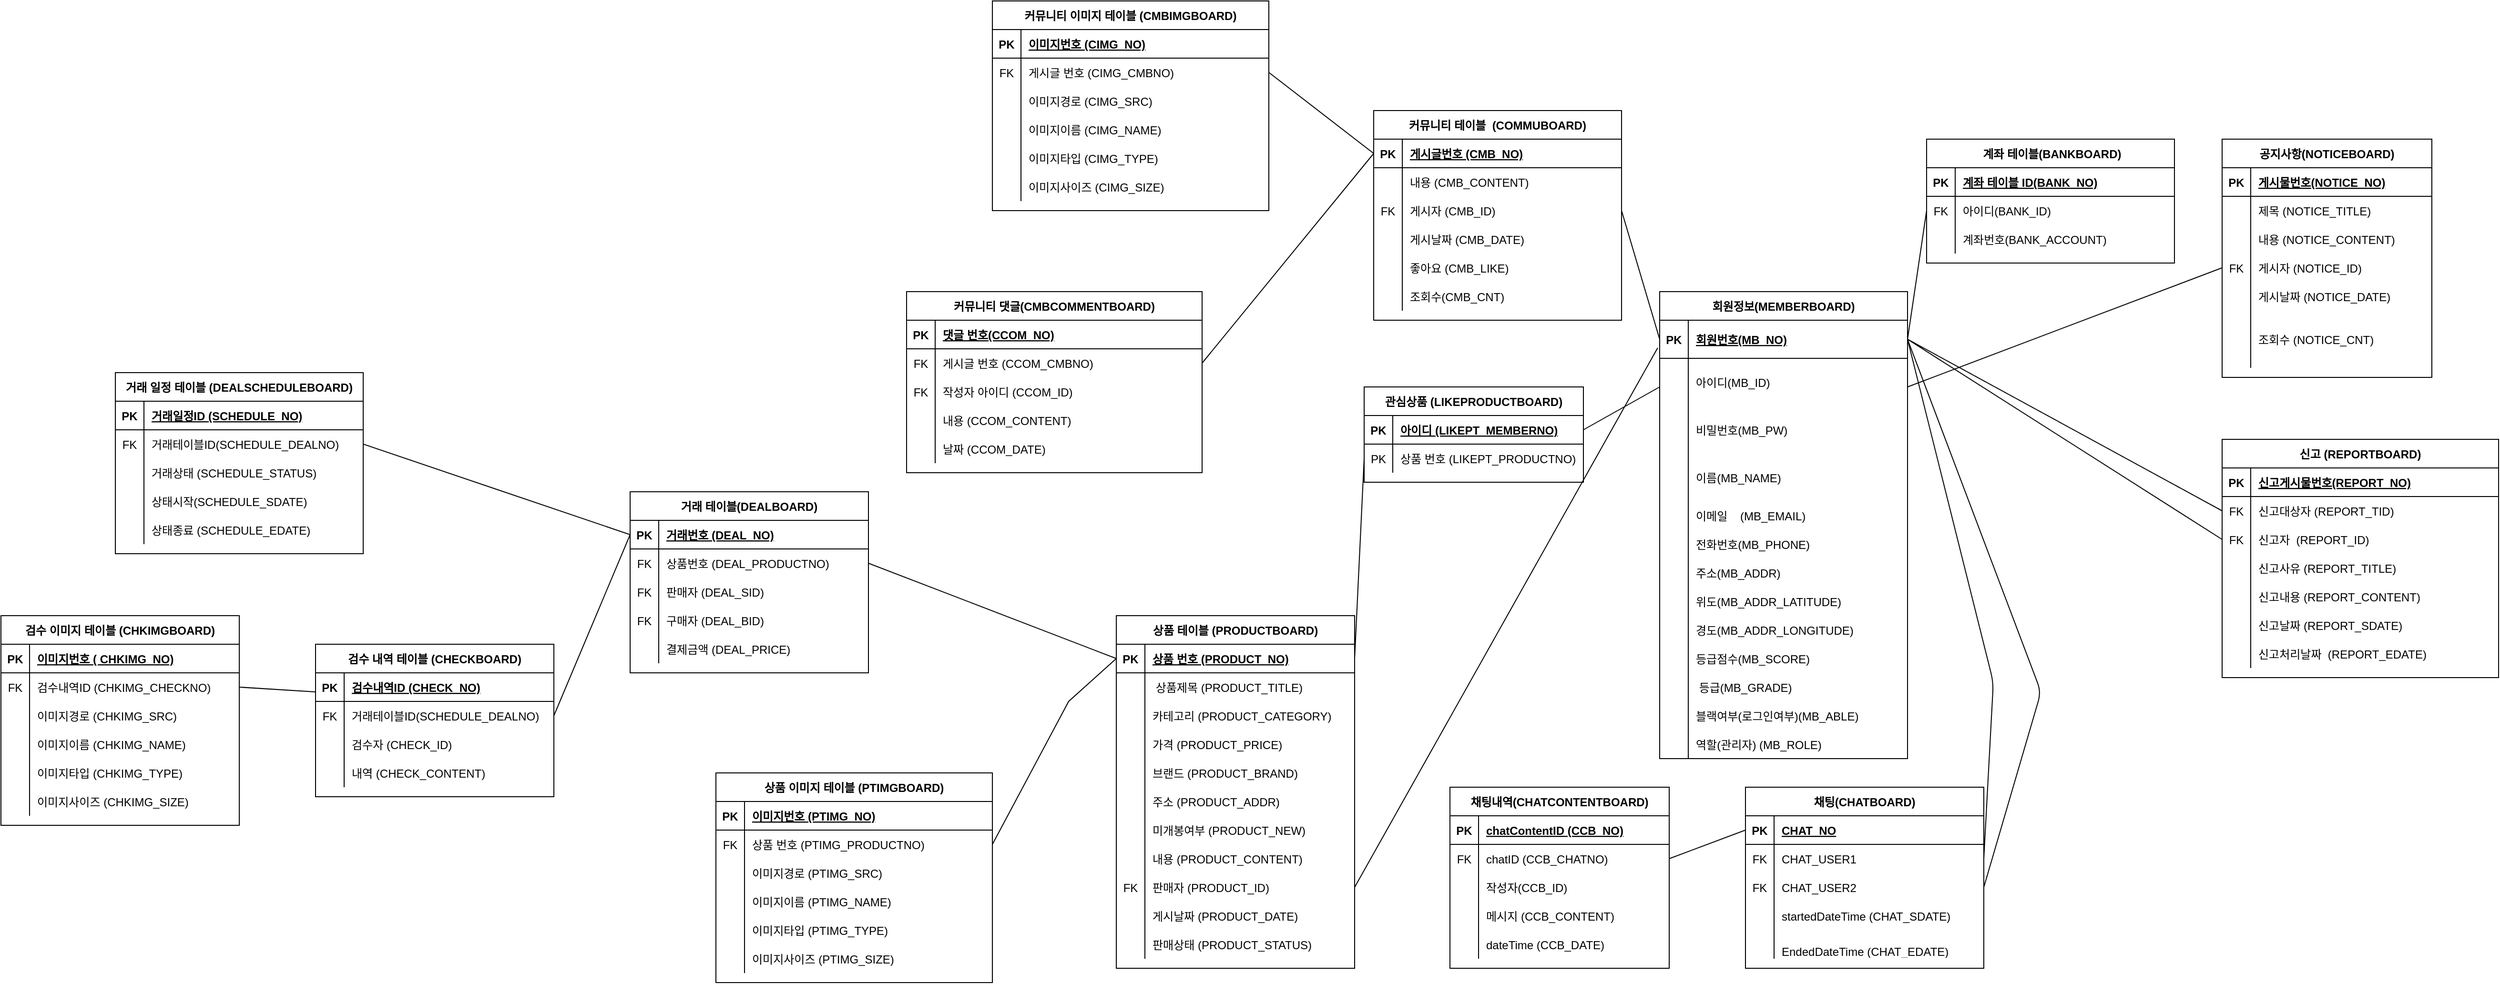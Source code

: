 <mxfile version="14.8.4" type="device"><diagram id="Uc1fMCAmXNWFYXystcXP" name="Page-1"><mxGraphModel dx="3076" dy="772" grid="1" gridSize="10" guides="1" tooltips="1" connect="1" arrows="1" fold="1" page="1" pageScale="1" pageWidth="827" pageHeight="1169" math="0" shadow="0"><root><mxCell id="0"/><mxCell id="1" parent="0"/><mxCell id="BGob132XCu1rYYIuOwVj-1" value="회원정보(MEMBERBOARD)" style="shape=table;startSize=30;container=1;collapsible=1;childLayout=tableLayout;fixedRows=1;rowLines=0;fontStyle=1;align=center;resizeLast=1;" parent="1" vertex="1"><mxGeometry x="240" y="340" width="260" height="490" as="geometry"/></mxCell><mxCell id="BGob132XCu1rYYIuOwVj-2" value="" style="shape=partialRectangle;collapsible=0;dropTarget=0;pointerEvents=0;fillColor=none;top=0;left=0;bottom=1;right=0;points=[[0,0.5],[1,0.5]];portConstraint=eastwest;" parent="BGob132XCu1rYYIuOwVj-1" vertex="1"><mxGeometry y="30" width="260" height="40" as="geometry"/></mxCell><mxCell id="BGob132XCu1rYYIuOwVj-3" value="PK" style="shape=partialRectangle;connectable=0;fillColor=none;top=0;left=0;bottom=0;right=0;fontStyle=1;overflow=hidden;" parent="BGob132XCu1rYYIuOwVj-2" vertex="1"><mxGeometry width="30" height="40" as="geometry"/></mxCell><mxCell id="BGob132XCu1rYYIuOwVj-4" value="회원번호(MB_NO)" style="shape=partialRectangle;connectable=0;fillColor=none;top=0;left=0;bottom=0;right=0;align=left;spacingLeft=6;fontStyle=5;overflow=hidden;" parent="BGob132XCu1rYYIuOwVj-2" vertex="1"><mxGeometry x="30" width="230" height="40" as="geometry"/></mxCell><mxCell id="BGob132XCu1rYYIuOwVj-5" value="" style="shape=partialRectangle;collapsible=0;dropTarget=0;pointerEvents=0;fillColor=none;top=0;left=0;bottom=0;right=0;points=[[0,0.5],[1,0.5]];portConstraint=eastwest;" parent="BGob132XCu1rYYIuOwVj-1" vertex="1"><mxGeometry y="70" width="260" height="50" as="geometry"/></mxCell><mxCell id="BGob132XCu1rYYIuOwVj-6" value="" style="shape=partialRectangle;connectable=0;fillColor=none;top=0;left=0;bottom=0;right=0;editable=1;overflow=hidden;" parent="BGob132XCu1rYYIuOwVj-5" vertex="1"><mxGeometry width="30" height="50" as="geometry"/></mxCell><mxCell id="BGob132XCu1rYYIuOwVj-7" value="아이디(MB_ID)" style="shape=partialRectangle;connectable=0;fillColor=none;top=0;left=0;bottom=0;right=0;align=left;spacingLeft=6;overflow=hidden;" parent="BGob132XCu1rYYIuOwVj-5" vertex="1"><mxGeometry x="30" width="230" height="50" as="geometry"/></mxCell><mxCell id="W8rWTN_zPTijf_e_XZTR-1" value="" style="shape=partialRectangle;collapsible=0;dropTarget=0;pointerEvents=0;fillColor=none;top=0;left=0;bottom=0;right=0;points=[[0,0.5],[1,0.5]];portConstraint=eastwest;" parent="BGob132XCu1rYYIuOwVj-1" vertex="1"><mxGeometry y="120" width="260" height="50" as="geometry"/></mxCell><mxCell id="W8rWTN_zPTijf_e_XZTR-2" value="" style="shape=partialRectangle;connectable=0;fillColor=none;top=0;left=0;bottom=0;right=0;editable=1;overflow=hidden;" parent="W8rWTN_zPTijf_e_XZTR-1" vertex="1"><mxGeometry width="30" height="50" as="geometry"/></mxCell><mxCell id="W8rWTN_zPTijf_e_XZTR-3" value="비밀번호(MB_PW)" style="shape=partialRectangle;connectable=0;fillColor=none;top=0;left=0;bottom=0;right=0;align=left;spacingLeft=6;overflow=hidden;" parent="W8rWTN_zPTijf_e_XZTR-1" vertex="1"><mxGeometry x="30" width="230" height="50" as="geometry"/></mxCell><mxCell id="qmefyJemdapySvMLE25r-1" value="" style="shape=partialRectangle;collapsible=0;dropTarget=0;pointerEvents=0;fillColor=none;top=0;left=0;bottom=0;right=0;points=[[0,0.5],[1,0.5]];portConstraint=eastwest;" parent="BGob132XCu1rYYIuOwVj-1" vertex="1"><mxGeometry y="170" width="260" height="50" as="geometry"/></mxCell><mxCell id="qmefyJemdapySvMLE25r-2" value="" style="shape=partialRectangle;connectable=0;fillColor=none;top=0;left=0;bottom=0;right=0;editable=1;overflow=hidden;" parent="qmefyJemdapySvMLE25r-1" vertex="1"><mxGeometry width="30" height="50" as="geometry"/></mxCell><mxCell id="qmefyJemdapySvMLE25r-3" value="이름(MB_NAME)" style="shape=partialRectangle;connectable=0;fillColor=none;top=0;left=0;bottom=0;right=0;align=left;spacingLeft=6;overflow=hidden;" parent="qmefyJemdapySvMLE25r-1" vertex="1"><mxGeometry x="30" width="230" height="50" as="geometry"/></mxCell><mxCell id="BGob132XCu1rYYIuOwVj-30" value="" style="shape=partialRectangle;collapsible=0;dropTarget=0;pointerEvents=0;fillColor=none;top=0;left=0;bottom=0;right=0;points=[[0,0.5],[1,0.5]];portConstraint=eastwest;" parent="BGob132XCu1rYYIuOwVj-1" vertex="1"><mxGeometry y="220" width="260" height="30" as="geometry"/></mxCell><mxCell id="BGob132XCu1rYYIuOwVj-31" value="" style="shape=partialRectangle;connectable=0;fillColor=none;top=0;left=0;bottom=0;right=0;editable=1;overflow=hidden;" parent="BGob132XCu1rYYIuOwVj-30" vertex="1"><mxGeometry width="30" height="30" as="geometry"/></mxCell><mxCell id="BGob132XCu1rYYIuOwVj-32" value="이메일    (MB_EMAIL)" style="shape=partialRectangle;connectable=0;fillColor=none;top=0;left=0;bottom=0;right=0;align=left;spacingLeft=6;overflow=hidden;" parent="BGob132XCu1rYYIuOwVj-30" vertex="1"><mxGeometry x="30" width="230" height="30" as="geometry"/></mxCell><mxCell id="BGob132XCu1rYYIuOwVj-36" value="" style="shape=partialRectangle;collapsible=0;dropTarget=0;pointerEvents=0;fillColor=none;top=0;left=0;bottom=0;right=0;points=[[0,0.5],[1,0.5]];portConstraint=eastwest;" parent="BGob132XCu1rYYIuOwVj-1" vertex="1"><mxGeometry y="250" width="260" height="30" as="geometry"/></mxCell><mxCell id="BGob132XCu1rYYIuOwVj-37" value="" style="shape=partialRectangle;connectable=0;fillColor=none;top=0;left=0;bottom=0;right=0;editable=1;overflow=hidden;" parent="BGob132XCu1rYYIuOwVj-36" vertex="1"><mxGeometry width="30" height="30" as="geometry"/></mxCell><mxCell id="BGob132XCu1rYYIuOwVj-38" value="전화번호(MB_PHONE)" style="shape=partialRectangle;connectable=0;fillColor=none;top=0;left=0;bottom=0;right=0;align=left;spacingLeft=6;overflow=hidden;" parent="BGob132XCu1rYYIuOwVj-36" vertex="1"><mxGeometry x="30" width="230" height="30" as="geometry"/></mxCell><mxCell id="BGob132XCu1rYYIuOwVj-33" value="" style="shape=partialRectangle;collapsible=0;dropTarget=0;pointerEvents=0;fillColor=none;top=0;left=0;bottom=0;right=0;points=[[0,0.5],[1,0.5]];portConstraint=eastwest;" parent="BGob132XCu1rYYIuOwVj-1" vertex="1"><mxGeometry y="280" width="260" height="30" as="geometry"/></mxCell><mxCell id="BGob132XCu1rYYIuOwVj-34" value="" style="shape=partialRectangle;connectable=0;fillColor=none;top=0;left=0;bottom=0;right=0;editable=1;overflow=hidden;" parent="BGob132XCu1rYYIuOwVj-33" vertex="1"><mxGeometry width="30" height="30" as="geometry"/></mxCell><mxCell id="BGob132XCu1rYYIuOwVj-35" value="주소(MB_ADDR)" style="shape=partialRectangle;connectable=0;fillColor=none;top=0;left=0;bottom=0;right=0;align=left;spacingLeft=6;overflow=hidden;" parent="BGob132XCu1rYYIuOwVj-33" vertex="1"><mxGeometry x="30" width="230" height="30" as="geometry"/></mxCell><mxCell id="CtoLIiKY1LQWIszx24OI-1" value="" style="shape=partialRectangle;collapsible=0;dropTarget=0;pointerEvents=0;fillColor=none;top=0;left=0;bottom=0;right=0;points=[[0,0.5],[1,0.5]];portConstraint=eastwest;" vertex="1" parent="BGob132XCu1rYYIuOwVj-1"><mxGeometry y="310" width="260" height="30" as="geometry"/></mxCell><mxCell id="CtoLIiKY1LQWIszx24OI-2" value="" style="shape=partialRectangle;connectable=0;fillColor=none;top=0;left=0;bottom=0;right=0;editable=1;overflow=hidden;" vertex="1" parent="CtoLIiKY1LQWIszx24OI-1"><mxGeometry width="30" height="30" as="geometry"/></mxCell><mxCell id="CtoLIiKY1LQWIszx24OI-3" value="위도(MB_ADDR_LATITUDE)" style="shape=partialRectangle;connectable=0;fillColor=none;top=0;left=0;bottom=0;right=0;align=left;spacingLeft=6;overflow=hidden;" vertex="1" parent="CtoLIiKY1LQWIszx24OI-1"><mxGeometry x="30" width="230" height="30" as="geometry"/></mxCell><mxCell id="CtoLIiKY1LQWIszx24OI-4" value="" style="shape=partialRectangle;collapsible=0;dropTarget=0;pointerEvents=0;fillColor=none;top=0;left=0;bottom=0;right=0;points=[[0,0.5],[1,0.5]];portConstraint=eastwest;" vertex="1" parent="BGob132XCu1rYYIuOwVj-1"><mxGeometry y="340" width="260" height="30" as="geometry"/></mxCell><mxCell id="CtoLIiKY1LQWIszx24OI-5" value="" style="shape=partialRectangle;connectable=0;fillColor=none;top=0;left=0;bottom=0;right=0;editable=1;overflow=hidden;" vertex="1" parent="CtoLIiKY1LQWIszx24OI-4"><mxGeometry width="30" height="30" as="geometry"/></mxCell><mxCell id="CtoLIiKY1LQWIszx24OI-6" value="경도(MB_ADDR_LONGITUDE)" style="shape=partialRectangle;connectable=0;fillColor=none;top=0;left=0;bottom=0;right=0;align=left;spacingLeft=6;overflow=hidden;" vertex="1" parent="CtoLIiKY1LQWIszx24OI-4"><mxGeometry x="30" width="230" height="30" as="geometry"/></mxCell><mxCell id="BGob132XCu1rYYIuOwVj-8" value="" style="shape=partialRectangle;collapsible=0;dropTarget=0;pointerEvents=0;fillColor=none;top=0;left=0;bottom=0;right=0;points=[[0,0.5],[1,0.5]];portConstraint=eastwest;" parent="BGob132XCu1rYYIuOwVj-1" vertex="1"><mxGeometry y="370" width="260" height="30" as="geometry"/></mxCell><mxCell id="BGob132XCu1rYYIuOwVj-9" value="" style="shape=partialRectangle;connectable=0;fillColor=none;top=0;left=0;bottom=0;right=0;editable=1;overflow=hidden;" parent="BGob132XCu1rYYIuOwVj-8" vertex="1"><mxGeometry width="30" height="30" as="geometry"/></mxCell><mxCell id="BGob132XCu1rYYIuOwVj-10" value="등급점수(MB_SCORE)" style="shape=partialRectangle;connectable=0;fillColor=none;top=0;left=0;bottom=0;right=0;align=left;spacingLeft=6;overflow=hidden;" parent="BGob132XCu1rYYIuOwVj-8" vertex="1"><mxGeometry x="30" width="230" height="30" as="geometry"/></mxCell><mxCell id="BGob132XCu1rYYIuOwVj-11" value="" style="shape=partialRectangle;collapsible=0;dropTarget=0;pointerEvents=0;fillColor=none;top=0;left=0;bottom=0;right=0;points=[[0,0.5],[1,0.5]];portConstraint=eastwest;" parent="BGob132XCu1rYYIuOwVj-1" vertex="1"><mxGeometry y="400" width="260" height="30" as="geometry"/></mxCell><mxCell id="BGob132XCu1rYYIuOwVj-12" value="" style="shape=partialRectangle;connectable=0;fillColor=none;top=0;left=0;bottom=0;right=0;editable=1;overflow=hidden;" parent="BGob132XCu1rYYIuOwVj-11" vertex="1"><mxGeometry width="30" height="30" as="geometry"/></mxCell><mxCell id="BGob132XCu1rYYIuOwVj-13" value=" 등급(MB_GRADE)" style="shape=partialRectangle;connectable=0;fillColor=none;top=0;left=0;bottom=0;right=0;align=left;spacingLeft=6;overflow=hidden;" parent="BGob132XCu1rYYIuOwVj-11" vertex="1"><mxGeometry x="30" width="230" height="30" as="geometry"/></mxCell><mxCell id="BGob132XCu1rYYIuOwVj-39" value="" style="shape=partialRectangle;collapsible=0;dropTarget=0;pointerEvents=0;fillColor=none;top=0;left=0;bottom=0;right=0;points=[[0,0.5],[1,0.5]];portConstraint=eastwest;" parent="BGob132XCu1rYYIuOwVj-1" vertex="1"><mxGeometry y="430" width="260" height="30" as="geometry"/></mxCell><mxCell id="BGob132XCu1rYYIuOwVj-40" value="" style="shape=partialRectangle;connectable=0;fillColor=none;top=0;left=0;bottom=0;right=0;editable=1;overflow=hidden;" parent="BGob132XCu1rYYIuOwVj-39" vertex="1"><mxGeometry width="30" height="30" as="geometry"/></mxCell><mxCell id="BGob132XCu1rYYIuOwVj-41" value="블랙여부(로그인여부)(MB_ABLE)" style="shape=partialRectangle;connectable=0;fillColor=none;top=0;left=0;bottom=0;right=0;align=left;spacingLeft=6;overflow=hidden;" parent="BGob132XCu1rYYIuOwVj-39" vertex="1"><mxGeometry x="30" width="230" height="30" as="geometry"/></mxCell><mxCell id="BGob132XCu1rYYIuOwVj-42" value="" style="shape=partialRectangle;collapsible=0;dropTarget=0;pointerEvents=0;fillColor=none;top=0;left=0;bottom=0;right=0;points=[[0,0.5],[1,0.5]];portConstraint=eastwest;" parent="BGob132XCu1rYYIuOwVj-1" vertex="1"><mxGeometry y="460" width="260" height="30" as="geometry"/></mxCell><mxCell id="BGob132XCu1rYYIuOwVj-43" value="" style="shape=partialRectangle;connectable=0;fillColor=none;top=0;left=0;bottom=0;right=0;editable=1;overflow=hidden;" parent="BGob132XCu1rYYIuOwVj-42" vertex="1"><mxGeometry width="30" height="30" as="geometry"/></mxCell><mxCell id="BGob132XCu1rYYIuOwVj-44" value="역할(관리자) (MB_ROLE)" style="shape=partialRectangle;connectable=0;fillColor=none;top=0;left=0;bottom=0;right=0;align=left;spacingLeft=6;overflow=hidden;" parent="BGob132XCu1rYYIuOwVj-42" vertex="1"><mxGeometry x="30" width="230" height="30" as="geometry"/></mxCell><mxCell id="BGob132XCu1rYYIuOwVj-77" value="신고 (REPORTBOARD)" style="shape=table;startSize=30;container=1;collapsible=1;childLayout=tableLayout;fixedRows=1;rowLines=0;fontStyle=1;align=center;resizeLast=1;" parent="1" vertex="1"><mxGeometry x="830" y="495" width="290" height="250" as="geometry"/></mxCell><mxCell id="BGob132XCu1rYYIuOwVj-78" value="" style="shape=partialRectangle;collapsible=0;dropTarget=0;pointerEvents=0;fillColor=none;top=0;left=0;bottom=1;right=0;points=[[0,0.5],[1,0.5]];portConstraint=eastwest;" parent="BGob132XCu1rYYIuOwVj-77" vertex="1"><mxGeometry y="30" width="290" height="30" as="geometry"/></mxCell><mxCell id="BGob132XCu1rYYIuOwVj-79" value="PK" style="shape=partialRectangle;connectable=0;fillColor=none;top=0;left=0;bottom=0;right=0;fontStyle=1;overflow=hidden;" parent="BGob132XCu1rYYIuOwVj-78" vertex="1"><mxGeometry width="30" height="30" as="geometry"/></mxCell><mxCell id="BGob132XCu1rYYIuOwVj-80" value="신고게시물번호(REPORT_NO)" style="shape=partialRectangle;connectable=0;fillColor=none;top=0;left=0;bottom=0;right=0;align=left;spacingLeft=6;fontStyle=5;overflow=hidden;" parent="BGob132XCu1rYYIuOwVj-78" vertex="1"><mxGeometry x="30" width="260" height="30" as="geometry"/></mxCell><mxCell id="BGob132XCu1rYYIuOwVj-81" value="" style="shape=partialRectangle;collapsible=0;dropTarget=0;pointerEvents=0;fillColor=none;top=0;left=0;bottom=0;right=0;points=[[0,0.5],[1,0.5]];portConstraint=eastwest;" parent="BGob132XCu1rYYIuOwVj-77" vertex="1"><mxGeometry y="60" width="290" height="30" as="geometry"/></mxCell><mxCell id="BGob132XCu1rYYIuOwVj-82" value="FK" style="shape=partialRectangle;connectable=0;fillColor=none;top=0;left=0;bottom=0;right=0;editable=1;overflow=hidden;" parent="BGob132XCu1rYYIuOwVj-81" vertex="1"><mxGeometry width="30" height="30" as="geometry"/></mxCell><mxCell id="BGob132XCu1rYYIuOwVj-83" value="신고대상자 (REPORT_TID)" style="shape=partialRectangle;connectable=0;fillColor=none;top=0;left=0;bottom=0;right=0;align=left;spacingLeft=6;overflow=hidden;" parent="BGob132XCu1rYYIuOwVj-81" vertex="1"><mxGeometry x="30" width="260" height="30" as="geometry"/></mxCell><mxCell id="BGob132XCu1rYYIuOwVj-84" value="" style="shape=partialRectangle;collapsible=0;dropTarget=0;pointerEvents=0;fillColor=none;top=0;left=0;bottom=0;right=0;points=[[0,0.5],[1,0.5]];portConstraint=eastwest;" parent="BGob132XCu1rYYIuOwVj-77" vertex="1"><mxGeometry y="90" width="290" height="30" as="geometry"/></mxCell><mxCell id="BGob132XCu1rYYIuOwVj-85" value="FK" style="shape=partialRectangle;connectable=0;fillColor=none;top=0;left=0;bottom=0;right=0;editable=1;overflow=hidden;" parent="BGob132XCu1rYYIuOwVj-84" vertex="1"><mxGeometry width="30" height="30" as="geometry"/></mxCell><mxCell id="BGob132XCu1rYYIuOwVj-86" value="신고자  (REPORT_ID)" style="shape=partialRectangle;connectable=0;fillColor=none;top=0;left=0;bottom=0;right=0;align=left;spacingLeft=6;overflow=hidden;" parent="BGob132XCu1rYYIuOwVj-84" vertex="1"><mxGeometry x="30" width="260" height="30" as="geometry"/></mxCell><mxCell id="BGob132XCu1rYYIuOwVj-87" value="" style="shape=partialRectangle;collapsible=0;dropTarget=0;pointerEvents=0;fillColor=none;top=0;left=0;bottom=0;right=0;points=[[0,0.5],[1,0.5]];portConstraint=eastwest;" parent="BGob132XCu1rYYIuOwVj-77" vertex="1"><mxGeometry y="120" width="290" height="30" as="geometry"/></mxCell><mxCell id="BGob132XCu1rYYIuOwVj-88" value="" style="shape=partialRectangle;connectable=0;fillColor=none;top=0;left=0;bottom=0;right=0;editable=1;overflow=hidden;" parent="BGob132XCu1rYYIuOwVj-87" vertex="1"><mxGeometry width="30" height="30" as="geometry"/></mxCell><mxCell id="BGob132XCu1rYYIuOwVj-89" value="신고사유 (REPORT_TITLE)" style="shape=partialRectangle;connectable=0;fillColor=none;top=0;left=0;bottom=0;right=0;align=left;spacingLeft=6;overflow=hidden;" parent="BGob132XCu1rYYIuOwVj-87" vertex="1"><mxGeometry x="30" width="260" height="30" as="geometry"/></mxCell><mxCell id="BGob132XCu1rYYIuOwVj-103" value="" style="shape=partialRectangle;collapsible=0;dropTarget=0;pointerEvents=0;fillColor=none;top=0;left=0;bottom=0;right=0;points=[[0,0.5],[1,0.5]];portConstraint=eastwest;" parent="BGob132XCu1rYYIuOwVj-77" vertex="1"><mxGeometry y="150" width="290" height="30" as="geometry"/></mxCell><mxCell id="BGob132XCu1rYYIuOwVj-104" value="" style="shape=partialRectangle;connectable=0;fillColor=none;top=0;left=0;bottom=0;right=0;editable=1;overflow=hidden;" parent="BGob132XCu1rYYIuOwVj-103" vertex="1"><mxGeometry width="30" height="30" as="geometry"/></mxCell><mxCell id="BGob132XCu1rYYIuOwVj-105" value="신고내용 (REPORT_CONTENT)" style="shape=partialRectangle;connectable=0;fillColor=none;top=0;left=0;bottom=0;right=0;align=left;spacingLeft=6;overflow=hidden;" parent="BGob132XCu1rYYIuOwVj-103" vertex="1"><mxGeometry x="30" width="260" height="30" as="geometry"/></mxCell><mxCell id="BGob132XCu1rYYIuOwVj-106" value="" style="shape=partialRectangle;collapsible=0;dropTarget=0;pointerEvents=0;fillColor=none;top=0;left=0;bottom=0;right=0;points=[[0,0.5],[1,0.5]];portConstraint=eastwest;" parent="BGob132XCu1rYYIuOwVj-77" vertex="1"><mxGeometry y="180" width="290" height="30" as="geometry"/></mxCell><mxCell id="BGob132XCu1rYYIuOwVj-107" value="" style="shape=partialRectangle;connectable=0;fillColor=none;top=0;left=0;bottom=0;right=0;editable=1;overflow=hidden;" parent="BGob132XCu1rYYIuOwVj-106" vertex="1"><mxGeometry width="30" height="30" as="geometry"/></mxCell><mxCell id="BGob132XCu1rYYIuOwVj-108" value="신고날짜 (REPORT_SDATE)" style="shape=partialRectangle;connectable=0;fillColor=none;top=0;left=0;bottom=0;right=0;align=left;spacingLeft=6;overflow=hidden;" parent="BGob132XCu1rYYIuOwVj-106" vertex="1"><mxGeometry x="30" width="260" height="30" as="geometry"/></mxCell><mxCell id="BGob132XCu1rYYIuOwVj-109" value="" style="shape=partialRectangle;collapsible=0;dropTarget=0;pointerEvents=0;fillColor=none;top=0;left=0;bottom=0;right=0;points=[[0,0.5],[1,0.5]];portConstraint=eastwest;" parent="BGob132XCu1rYYIuOwVj-77" vertex="1"><mxGeometry y="210" width="290" height="30" as="geometry"/></mxCell><mxCell id="BGob132XCu1rYYIuOwVj-110" value="" style="shape=partialRectangle;connectable=0;fillColor=none;top=0;left=0;bottom=0;right=0;editable=1;overflow=hidden;" parent="BGob132XCu1rYYIuOwVj-109" vertex="1"><mxGeometry width="30" height="30" as="geometry"/></mxCell><mxCell id="BGob132XCu1rYYIuOwVj-111" value="신고처리날짜  (REPORT_EDATE)" style="shape=partialRectangle;connectable=0;fillColor=none;top=0;left=0;bottom=0;right=0;align=left;spacingLeft=6;overflow=hidden;" parent="BGob132XCu1rYYIuOwVj-109" vertex="1"><mxGeometry x="30" width="260" height="30" as="geometry"/></mxCell><mxCell id="BGob132XCu1rYYIuOwVj-99" value="" style="endArrow=none;html=1;rounded=0;entryX=0;entryY=0.5;entryDx=0;entryDy=0;exitX=1;exitY=0.5;exitDx=0;exitDy=0;" parent="1" source="BGob132XCu1rYYIuOwVj-2" target="BGob132XCu1rYYIuOwVj-81" edge="1"><mxGeometry relative="1" as="geometry"><mxPoint x="530" y="500" as="sourcePoint"/><mxPoint x="860" y="240" as="targetPoint"/></mxGeometry></mxCell><mxCell id="BGob132XCu1rYYIuOwVj-102" value="" style="endArrow=none;html=1;rounded=0;entryX=0;entryY=0.5;entryDx=0;entryDy=0;exitX=1;exitY=0.5;exitDx=0;exitDy=0;" parent="1" source="BGob132XCu1rYYIuOwVj-2" target="BGob132XCu1rYYIuOwVj-84" edge="1"><mxGeometry relative="1" as="geometry"><mxPoint x="590" y="500" as="sourcePoint"/><mxPoint x="820" y="455" as="targetPoint"/></mxGeometry></mxCell><mxCell id="BGob132XCu1rYYIuOwVj-112" value="공지사항(NOTICEBOARD)" style="shape=table;startSize=30;container=1;collapsible=1;childLayout=tableLayout;fixedRows=1;rowLines=0;fontStyle=1;align=center;resizeLast=1;" parent="1" vertex="1"><mxGeometry x="830" y="180" width="220" height="250" as="geometry"/></mxCell><mxCell id="BGob132XCu1rYYIuOwVj-113" value="" style="shape=partialRectangle;collapsible=0;dropTarget=0;pointerEvents=0;fillColor=none;top=0;left=0;bottom=1;right=0;points=[[0,0.5],[1,0.5]];portConstraint=eastwest;" parent="BGob132XCu1rYYIuOwVj-112" vertex="1"><mxGeometry y="30" width="220" height="30" as="geometry"/></mxCell><mxCell id="BGob132XCu1rYYIuOwVj-114" value="PK" style="shape=partialRectangle;connectable=0;fillColor=none;top=0;left=0;bottom=0;right=0;fontStyle=1;overflow=hidden;" parent="BGob132XCu1rYYIuOwVj-113" vertex="1"><mxGeometry width="30" height="30" as="geometry"/></mxCell><mxCell id="BGob132XCu1rYYIuOwVj-115" value="게시물번호(NOTICE_NO)" style="shape=partialRectangle;connectable=0;fillColor=none;top=0;left=0;bottom=0;right=0;align=left;spacingLeft=6;fontStyle=5;overflow=hidden;" parent="BGob132XCu1rYYIuOwVj-113" vertex="1"><mxGeometry x="30" width="190" height="30" as="geometry"/></mxCell><mxCell id="BGob132XCu1rYYIuOwVj-116" value="" style="shape=partialRectangle;collapsible=0;dropTarget=0;pointerEvents=0;fillColor=none;top=0;left=0;bottom=0;right=0;points=[[0,0.5],[1,0.5]];portConstraint=eastwest;" parent="BGob132XCu1rYYIuOwVj-112" vertex="1"><mxGeometry y="60" width="220" height="30" as="geometry"/></mxCell><mxCell id="BGob132XCu1rYYIuOwVj-117" value="" style="shape=partialRectangle;connectable=0;fillColor=none;top=0;left=0;bottom=0;right=0;editable=1;overflow=hidden;" parent="BGob132XCu1rYYIuOwVj-116" vertex="1"><mxGeometry width="30" height="30" as="geometry"/></mxCell><mxCell id="BGob132XCu1rYYIuOwVj-118" value="제목 (NOTICE_TITLE)" style="shape=partialRectangle;connectable=0;fillColor=none;top=0;left=0;bottom=0;right=0;align=left;spacingLeft=6;overflow=hidden;" parent="BGob132XCu1rYYIuOwVj-116" vertex="1"><mxGeometry x="30" width="190" height="30" as="geometry"/></mxCell><mxCell id="BGob132XCu1rYYIuOwVj-119" value="" style="shape=partialRectangle;collapsible=0;dropTarget=0;pointerEvents=0;fillColor=none;top=0;left=0;bottom=0;right=0;points=[[0,0.5],[1,0.5]];portConstraint=eastwest;" parent="BGob132XCu1rYYIuOwVj-112" vertex="1"><mxGeometry y="90" width="220" height="30" as="geometry"/></mxCell><mxCell id="BGob132XCu1rYYIuOwVj-120" value="" style="shape=partialRectangle;connectable=0;fillColor=none;top=0;left=0;bottom=0;right=0;editable=1;overflow=hidden;" parent="BGob132XCu1rYYIuOwVj-119" vertex="1"><mxGeometry width="30" height="30" as="geometry"/></mxCell><mxCell id="BGob132XCu1rYYIuOwVj-121" value="내용 (NOTICE_CONTENT)" style="shape=partialRectangle;connectable=0;fillColor=none;top=0;left=0;bottom=0;right=0;align=left;spacingLeft=6;overflow=hidden;" parent="BGob132XCu1rYYIuOwVj-119" vertex="1"><mxGeometry x="30" width="190" height="30" as="geometry"/></mxCell><mxCell id="BGob132XCu1rYYIuOwVj-122" value="" style="shape=partialRectangle;collapsible=0;dropTarget=0;pointerEvents=0;fillColor=none;top=0;left=0;bottom=0;right=0;points=[[0,0.5],[1,0.5]];portConstraint=eastwest;" parent="BGob132XCu1rYYIuOwVj-112" vertex="1"><mxGeometry y="120" width="220" height="30" as="geometry"/></mxCell><mxCell id="BGob132XCu1rYYIuOwVj-123" value="FK" style="shape=partialRectangle;connectable=0;fillColor=none;top=0;left=0;bottom=0;right=0;editable=1;overflow=hidden;" parent="BGob132XCu1rYYIuOwVj-122" vertex="1"><mxGeometry width="30" height="30" as="geometry"/></mxCell><mxCell id="BGob132XCu1rYYIuOwVj-124" value="게시자 (NOTICE_ID)" style="shape=partialRectangle;connectable=0;fillColor=none;top=0;left=0;bottom=0;right=0;align=left;spacingLeft=6;overflow=hidden;" parent="BGob132XCu1rYYIuOwVj-122" vertex="1"><mxGeometry x="30" width="190" height="30" as="geometry"/></mxCell><mxCell id="BGob132XCu1rYYIuOwVj-125" value="" style="shape=partialRectangle;collapsible=0;dropTarget=0;pointerEvents=0;fillColor=none;top=0;left=0;bottom=0;right=0;points=[[0,0.5],[1,0.5]];portConstraint=eastwest;" parent="BGob132XCu1rYYIuOwVj-112" vertex="1"><mxGeometry y="150" width="220" height="30" as="geometry"/></mxCell><mxCell id="BGob132XCu1rYYIuOwVj-126" value="" style="shape=partialRectangle;connectable=0;fillColor=none;top=0;left=0;bottom=0;right=0;editable=1;overflow=hidden;" parent="BGob132XCu1rYYIuOwVj-125" vertex="1"><mxGeometry width="30" height="30" as="geometry"/></mxCell><mxCell id="BGob132XCu1rYYIuOwVj-127" value="게시날짜 (NOTICE_DATE)" style="shape=partialRectangle;connectable=0;fillColor=none;top=0;left=0;bottom=0;right=0;align=left;spacingLeft=6;overflow=hidden;" parent="BGob132XCu1rYYIuOwVj-125" vertex="1"><mxGeometry x="30" width="190" height="30" as="geometry"/></mxCell><mxCell id="BGob132XCu1rYYIuOwVj-128" value="" style="shape=partialRectangle;collapsible=0;dropTarget=0;pointerEvents=0;fillColor=none;top=0;left=0;bottom=0;right=0;points=[[0,0.5],[1,0.5]];portConstraint=eastwest;" parent="BGob132XCu1rYYIuOwVj-112" vertex="1"><mxGeometry y="180" width="220" height="60" as="geometry"/></mxCell><mxCell id="BGob132XCu1rYYIuOwVj-129" value="" style="shape=partialRectangle;connectable=0;fillColor=none;top=0;left=0;bottom=0;right=0;editable=1;overflow=hidden;" parent="BGob132XCu1rYYIuOwVj-128" vertex="1"><mxGeometry width="30" height="60" as="geometry"/></mxCell><mxCell id="BGob132XCu1rYYIuOwVj-130" value="조회수 (NOTICE_CNT)" style="shape=partialRectangle;connectable=0;fillColor=none;top=0;left=0;bottom=0;right=0;align=left;spacingLeft=6;overflow=hidden;" parent="BGob132XCu1rYYIuOwVj-128" vertex="1"><mxGeometry x="30" width="190" height="60" as="geometry"/></mxCell><mxCell id="BGob132XCu1rYYIuOwVj-132" value="" style="endArrow=none;html=1;rounded=0;entryX=0;entryY=0.5;entryDx=0;entryDy=0;" parent="1" target="BGob132XCu1rYYIuOwVj-122" edge="1"><mxGeometry relative="1" as="geometry"><mxPoint x="500" y="440" as="sourcePoint"/><mxPoint x="810" y="335" as="targetPoint"/></mxGeometry></mxCell><mxCell id="BGob132XCu1rYYIuOwVj-133" value="커뮤니티 테이블  (COMMUBOARD)" style="shape=table;startSize=30;container=1;collapsible=1;childLayout=tableLayout;fixedRows=1;rowLines=0;fontStyle=1;align=center;resizeLast=1;" parent="1" vertex="1"><mxGeometry x="-60" y="150" width="260" height="220" as="geometry"/></mxCell><mxCell id="BGob132XCu1rYYIuOwVj-134" value="" style="shape=partialRectangle;collapsible=0;dropTarget=0;pointerEvents=0;fillColor=none;top=0;left=0;bottom=1;right=0;points=[[0,0.5],[1,0.5]];portConstraint=eastwest;" parent="BGob132XCu1rYYIuOwVj-133" vertex="1"><mxGeometry y="30" width="260" height="30" as="geometry"/></mxCell><mxCell id="BGob132XCu1rYYIuOwVj-135" value="PK" style="shape=partialRectangle;connectable=0;fillColor=none;top=0;left=0;bottom=0;right=0;fontStyle=1;overflow=hidden;" parent="BGob132XCu1rYYIuOwVj-134" vertex="1"><mxGeometry width="30" height="30" as="geometry"/></mxCell><mxCell id="BGob132XCu1rYYIuOwVj-136" value="게시글번호 (CMB_NO)" style="shape=partialRectangle;connectable=0;fillColor=none;top=0;left=0;bottom=0;right=0;align=left;spacingLeft=6;fontStyle=5;overflow=hidden;" parent="BGob132XCu1rYYIuOwVj-134" vertex="1"><mxGeometry x="30" width="230" height="30" as="geometry"/></mxCell><mxCell id="BGob132XCu1rYYIuOwVj-164" value="" style="shape=partialRectangle;collapsible=0;dropTarget=0;pointerEvents=0;fillColor=none;top=0;left=0;bottom=0;right=0;points=[[0,0.5],[1,0.5]];portConstraint=eastwest;" parent="BGob132XCu1rYYIuOwVj-133" vertex="1"><mxGeometry y="60" width="260" height="30" as="geometry"/></mxCell><mxCell id="BGob132XCu1rYYIuOwVj-165" value="" style="shape=partialRectangle;connectable=0;fillColor=none;top=0;left=0;bottom=0;right=0;editable=1;overflow=hidden;" parent="BGob132XCu1rYYIuOwVj-164" vertex="1"><mxGeometry width="30" height="30" as="geometry"/></mxCell><mxCell id="BGob132XCu1rYYIuOwVj-166" value="내용 (CMB_CONTENT)" style="shape=partialRectangle;connectable=0;fillColor=none;top=0;left=0;bottom=0;right=0;align=left;spacingLeft=6;overflow=hidden;" parent="BGob132XCu1rYYIuOwVj-164" vertex="1"><mxGeometry x="30" width="230" height="30" as="geometry"/></mxCell><mxCell id="BGob132XCu1rYYIuOwVj-143" value="" style="shape=partialRectangle;collapsible=0;dropTarget=0;pointerEvents=0;fillColor=none;top=0;left=0;bottom=0;right=0;points=[[0,0.5],[1,0.5]];portConstraint=eastwest;" parent="BGob132XCu1rYYIuOwVj-133" vertex="1"><mxGeometry y="90" width="260" height="30" as="geometry"/></mxCell><mxCell id="BGob132XCu1rYYIuOwVj-144" value="FK" style="shape=partialRectangle;connectable=0;fillColor=none;top=0;left=0;bottom=0;right=0;editable=1;overflow=hidden;" parent="BGob132XCu1rYYIuOwVj-143" vertex="1"><mxGeometry width="30" height="30" as="geometry"/></mxCell><mxCell id="BGob132XCu1rYYIuOwVj-145" value="게시자 (CMB_ID)" style="shape=partialRectangle;connectable=0;fillColor=none;top=0;left=0;bottom=0;right=0;align=left;spacingLeft=6;overflow=hidden;" parent="BGob132XCu1rYYIuOwVj-143" vertex="1"><mxGeometry x="30" width="230" height="30" as="geometry"/></mxCell><mxCell id="BGob132XCu1rYYIuOwVj-179" value="" style="shape=partialRectangle;collapsible=0;dropTarget=0;pointerEvents=0;fillColor=none;top=0;left=0;bottom=0;right=0;points=[[0,0.5],[1,0.5]];portConstraint=eastwest;" parent="BGob132XCu1rYYIuOwVj-133" vertex="1"><mxGeometry y="120" width="260" height="30" as="geometry"/></mxCell><mxCell id="BGob132XCu1rYYIuOwVj-180" value="" style="shape=partialRectangle;connectable=0;fillColor=none;top=0;left=0;bottom=0;right=0;editable=1;overflow=hidden;" parent="BGob132XCu1rYYIuOwVj-179" vertex="1"><mxGeometry width="30" height="30" as="geometry"/></mxCell><mxCell id="BGob132XCu1rYYIuOwVj-181" value="게시날짜 (CMB_DATE)" style="shape=partialRectangle;connectable=0;fillColor=none;top=0;left=0;bottom=0;right=0;align=left;spacingLeft=6;overflow=hidden;" parent="BGob132XCu1rYYIuOwVj-179" vertex="1"><mxGeometry x="30" width="230" height="30" as="geometry"/></mxCell><mxCell id="BGob132XCu1rYYIuOwVj-148" value="" style="shape=partialRectangle;collapsible=0;dropTarget=0;pointerEvents=0;fillColor=none;top=0;left=0;bottom=0;right=0;points=[[0,0.5],[1,0.5]];portConstraint=eastwest;" parent="BGob132XCu1rYYIuOwVj-133" vertex="1"><mxGeometry y="150" width="260" height="30" as="geometry"/></mxCell><mxCell id="BGob132XCu1rYYIuOwVj-149" value="" style="shape=partialRectangle;connectable=0;fillColor=none;top=0;left=0;bottom=0;right=0;editable=1;overflow=hidden;" parent="BGob132XCu1rYYIuOwVj-148" vertex="1"><mxGeometry width="30" height="30" as="geometry"/></mxCell><mxCell id="BGob132XCu1rYYIuOwVj-150" value="좋아요 (CMB_LIKE)" style="shape=partialRectangle;connectable=0;fillColor=none;top=0;left=0;bottom=0;right=0;align=left;spacingLeft=6;overflow=hidden;" parent="BGob132XCu1rYYIuOwVj-148" vertex="1"><mxGeometry x="30" width="230" height="30" as="geometry"/></mxCell><mxCell id="W8rWTN_zPTijf_e_XZTR-4" value="" style="shape=partialRectangle;collapsible=0;dropTarget=0;pointerEvents=0;fillColor=none;top=0;left=0;bottom=0;right=0;points=[[0,0.5],[1,0.5]];portConstraint=eastwest;" parent="BGob132XCu1rYYIuOwVj-133" vertex="1"><mxGeometry y="180" width="260" height="30" as="geometry"/></mxCell><mxCell id="W8rWTN_zPTijf_e_XZTR-5" value="" style="shape=partialRectangle;connectable=0;fillColor=none;top=0;left=0;bottom=0;right=0;editable=1;overflow=hidden;" parent="W8rWTN_zPTijf_e_XZTR-4" vertex="1"><mxGeometry width="30" height="30" as="geometry"/></mxCell><mxCell id="W8rWTN_zPTijf_e_XZTR-6" value="조회수(CMB_CNT)" style="shape=partialRectangle;connectable=0;fillColor=none;top=0;left=0;bottom=0;right=0;align=left;spacingLeft=6;overflow=hidden;" parent="W8rWTN_zPTijf_e_XZTR-4" vertex="1"><mxGeometry x="30" width="230" height="30" as="geometry"/></mxCell><mxCell id="BGob132XCu1rYYIuOwVj-151" value="커뮤니티 이미지 테이블 (CMBIMGBOARD)" style="shape=table;startSize=30;container=1;collapsible=1;childLayout=tableLayout;fixedRows=1;rowLines=0;fontStyle=1;align=center;resizeLast=1;" parent="1" vertex="1"><mxGeometry x="-460" y="35" width="290" height="220" as="geometry"/></mxCell><mxCell id="BGob132XCu1rYYIuOwVj-152" value="" style="shape=partialRectangle;collapsible=0;dropTarget=0;pointerEvents=0;fillColor=none;top=0;left=0;bottom=1;right=0;points=[[0,0.5],[1,0.5]];portConstraint=eastwest;" parent="BGob132XCu1rYYIuOwVj-151" vertex="1"><mxGeometry y="30" width="290" height="30" as="geometry"/></mxCell><mxCell id="BGob132XCu1rYYIuOwVj-153" value="PK" style="shape=partialRectangle;connectable=0;fillColor=none;top=0;left=0;bottom=0;right=0;fontStyle=1;overflow=hidden;" parent="BGob132XCu1rYYIuOwVj-152" vertex="1"><mxGeometry width="30" height="30" as="geometry"/></mxCell><mxCell id="BGob132XCu1rYYIuOwVj-154" value="이미지번호 (CIMG_NO)" style="shape=partialRectangle;connectable=0;fillColor=none;top=0;left=0;bottom=0;right=0;align=left;spacingLeft=6;fontStyle=5;overflow=hidden;" parent="BGob132XCu1rYYIuOwVj-152" vertex="1"><mxGeometry x="30" width="260" height="30" as="geometry"/></mxCell><mxCell id="BGob132XCu1rYYIuOwVj-155" value="" style="shape=partialRectangle;collapsible=0;dropTarget=0;pointerEvents=0;fillColor=none;top=0;left=0;bottom=0;right=0;points=[[0,0.5],[1,0.5]];portConstraint=eastwest;" parent="BGob132XCu1rYYIuOwVj-151" vertex="1"><mxGeometry y="60" width="290" height="30" as="geometry"/></mxCell><mxCell id="BGob132XCu1rYYIuOwVj-156" value="FK" style="shape=partialRectangle;connectable=0;fillColor=none;top=0;left=0;bottom=0;right=0;editable=1;overflow=hidden;" parent="BGob132XCu1rYYIuOwVj-155" vertex="1"><mxGeometry width="30" height="30" as="geometry"/></mxCell><mxCell id="BGob132XCu1rYYIuOwVj-157" value="게시글 번호 (CIMG_CMBNO)" style="shape=partialRectangle;connectable=0;fillColor=none;top=0;left=0;bottom=0;right=0;align=left;spacingLeft=6;overflow=hidden;" parent="BGob132XCu1rYYIuOwVj-155" vertex="1"><mxGeometry x="30" width="260" height="30" as="geometry"/></mxCell><mxCell id="BGob132XCu1rYYIuOwVj-170" value="" style="shape=partialRectangle;collapsible=0;dropTarget=0;pointerEvents=0;fillColor=none;top=0;left=0;bottom=0;right=0;points=[[0,0.5],[1,0.5]];portConstraint=eastwest;" parent="BGob132XCu1rYYIuOwVj-151" vertex="1"><mxGeometry y="90" width="290" height="30" as="geometry"/></mxCell><mxCell id="BGob132XCu1rYYIuOwVj-171" value="" style="shape=partialRectangle;connectable=0;fillColor=none;top=0;left=0;bottom=0;right=0;editable=1;overflow=hidden;" parent="BGob132XCu1rYYIuOwVj-170" vertex="1"><mxGeometry width="30" height="30" as="geometry"/></mxCell><mxCell id="BGob132XCu1rYYIuOwVj-172" value="이미지경로 (CIMG_SRC)" style="shape=partialRectangle;connectable=0;fillColor=none;top=0;left=0;bottom=0;right=0;align=left;spacingLeft=6;overflow=hidden;" parent="BGob132XCu1rYYIuOwVj-170" vertex="1"><mxGeometry x="30" width="260" height="30" as="geometry"/></mxCell><mxCell id="BGob132XCu1rYYIuOwVj-173" value="" style="shape=partialRectangle;collapsible=0;dropTarget=0;pointerEvents=0;fillColor=none;top=0;left=0;bottom=0;right=0;points=[[0,0.5],[1,0.5]];portConstraint=eastwest;" parent="BGob132XCu1rYYIuOwVj-151" vertex="1"><mxGeometry y="120" width="290" height="30" as="geometry"/></mxCell><mxCell id="BGob132XCu1rYYIuOwVj-174" value="" style="shape=partialRectangle;connectable=0;fillColor=none;top=0;left=0;bottom=0;right=0;editable=1;overflow=hidden;" parent="BGob132XCu1rYYIuOwVj-173" vertex="1"><mxGeometry width="30" height="30" as="geometry"/></mxCell><mxCell id="BGob132XCu1rYYIuOwVj-175" value="이미지이름 (CIMG_NAME)" style="shape=partialRectangle;connectable=0;fillColor=none;top=0;left=0;bottom=0;right=0;align=left;spacingLeft=6;overflow=hidden;" parent="BGob132XCu1rYYIuOwVj-173" vertex="1"><mxGeometry x="30" width="260" height="30" as="geometry"/></mxCell><mxCell id="BGob132XCu1rYYIuOwVj-176" value="" style="shape=partialRectangle;collapsible=0;dropTarget=0;pointerEvents=0;fillColor=none;top=0;left=0;bottom=0;right=0;points=[[0,0.5],[1,0.5]];portConstraint=eastwest;" parent="BGob132XCu1rYYIuOwVj-151" vertex="1"><mxGeometry y="150" width="290" height="30" as="geometry"/></mxCell><mxCell id="BGob132XCu1rYYIuOwVj-177" value="" style="shape=partialRectangle;connectable=0;fillColor=none;top=0;left=0;bottom=0;right=0;editable=1;overflow=hidden;" parent="BGob132XCu1rYYIuOwVj-176" vertex="1"><mxGeometry width="30" height="30" as="geometry"/></mxCell><mxCell id="BGob132XCu1rYYIuOwVj-178" value="이미지타입 (CIMG_TYPE)" style="shape=partialRectangle;connectable=0;fillColor=none;top=0;left=0;bottom=0;right=0;align=left;spacingLeft=6;overflow=hidden;" parent="BGob132XCu1rYYIuOwVj-176" vertex="1"><mxGeometry x="30" width="260" height="30" as="geometry"/></mxCell><mxCell id="BGob132XCu1rYYIuOwVj-158" value="" style="shape=partialRectangle;collapsible=0;dropTarget=0;pointerEvents=0;fillColor=none;top=0;left=0;bottom=0;right=0;points=[[0,0.5],[1,0.5]];portConstraint=eastwest;" parent="BGob132XCu1rYYIuOwVj-151" vertex="1"><mxGeometry y="180" width="290" height="30" as="geometry"/></mxCell><mxCell id="BGob132XCu1rYYIuOwVj-159" value="" style="shape=partialRectangle;connectable=0;fillColor=none;top=0;left=0;bottom=0;right=0;editable=1;overflow=hidden;" parent="BGob132XCu1rYYIuOwVj-158" vertex="1"><mxGeometry width="30" height="30" as="geometry"/></mxCell><mxCell id="BGob132XCu1rYYIuOwVj-160" value="이미지사이즈 (CIMG_SIZE)" style="shape=partialRectangle;connectable=0;fillColor=none;top=0;left=0;bottom=0;right=0;align=left;spacingLeft=6;overflow=hidden;" parent="BGob132XCu1rYYIuOwVj-158" vertex="1"><mxGeometry x="30" width="260" height="30" as="geometry"/></mxCell><mxCell id="BGob132XCu1rYYIuOwVj-182" value="" style="endArrow=none;html=1;rounded=0;entryX=0;entryY=0.5;entryDx=0;entryDy=0;exitX=1;exitY=0.5;exitDx=0;exitDy=0;" parent="1" source="BGob132XCu1rYYIuOwVj-155" target="BGob132XCu1rYYIuOwVj-134" edge="1"><mxGeometry relative="1" as="geometry"><mxPoint x="-40" y="485" as="sourcePoint"/><mxPoint x="90" y="270" as="targetPoint"/></mxGeometry></mxCell><mxCell id="BGob132XCu1rYYIuOwVj-183" value="" style="endArrow=none;html=1;rounded=0;entryX=1;entryY=0.5;entryDx=0;entryDy=0;exitX=0;exitY=0.5;exitDx=0;exitDy=0;" parent="1" source="BGob132XCu1rYYIuOwVj-2" target="BGob132XCu1rYYIuOwVj-143" edge="1"><mxGeometry relative="1" as="geometry"><mxPoint x="340" y="350" as="sourcePoint"/><mxPoint x="470" y="135" as="targetPoint"/></mxGeometry></mxCell><mxCell id="BGob132XCu1rYYIuOwVj-184" value="커뮤니티 댓글(CMBCOMMENTBOARD)" style="shape=table;startSize=30;container=1;collapsible=1;childLayout=tableLayout;fixedRows=1;rowLines=0;fontStyle=1;align=center;resizeLast=1;" parent="1" vertex="1"><mxGeometry x="-550" y="340" width="310" height="190" as="geometry"/></mxCell><mxCell id="BGob132XCu1rYYIuOwVj-185" value="" style="shape=partialRectangle;collapsible=0;dropTarget=0;pointerEvents=0;fillColor=none;top=0;left=0;bottom=1;right=0;points=[[0,0.5],[1,0.5]];portConstraint=eastwest;" parent="BGob132XCu1rYYIuOwVj-184" vertex="1"><mxGeometry y="30" width="310" height="30" as="geometry"/></mxCell><mxCell id="BGob132XCu1rYYIuOwVj-186" value="PK" style="shape=partialRectangle;connectable=0;fillColor=none;top=0;left=0;bottom=0;right=0;fontStyle=1;overflow=hidden;" parent="BGob132XCu1rYYIuOwVj-185" vertex="1"><mxGeometry width="30" height="30" as="geometry"/></mxCell><mxCell id="BGob132XCu1rYYIuOwVj-187" value="댓글 번호(CCOM_NO)" style="shape=partialRectangle;connectable=0;fillColor=none;top=0;left=0;bottom=0;right=0;align=left;spacingLeft=6;fontStyle=5;overflow=hidden;" parent="BGob132XCu1rYYIuOwVj-185" vertex="1"><mxGeometry x="30" width="280" height="30" as="geometry"/></mxCell><mxCell id="BGob132XCu1rYYIuOwVj-188" value="" style="shape=partialRectangle;collapsible=0;dropTarget=0;pointerEvents=0;fillColor=none;top=0;left=0;bottom=0;right=0;points=[[0,0.5],[1,0.5]];portConstraint=eastwest;" parent="BGob132XCu1rYYIuOwVj-184" vertex="1"><mxGeometry y="60" width="310" height="30" as="geometry"/></mxCell><mxCell id="BGob132XCu1rYYIuOwVj-189" value="FK" style="shape=partialRectangle;connectable=0;fillColor=none;top=0;left=0;bottom=0;right=0;editable=1;overflow=hidden;" parent="BGob132XCu1rYYIuOwVj-188" vertex="1"><mxGeometry width="30" height="30" as="geometry"/></mxCell><mxCell id="BGob132XCu1rYYIuOwVj-190" value="게시글 번호 (CCOM_CMBNO)" style="shape=partialRectangle;connectable=0;fillColor=none;top=0;left=0;bottom=0;right=0;align=left;spacingLeft=6;overflow=hidden;" parent="BGob132XCu1rYYIuOwVj-188" vertex="1"><mxGeometry x="30" width="280" height="30" as="geometry"/></mxCell><mxCell id="BGob132XCu1rYYIuOwVj-191" value="" style="shape=partialRectangle;collapsible=0;dropTarget=0;pointerEvents=0;fillColor=none;top=0;left=0;bottom=0;right=0;points=[[0,0.5],[1,0.5]];portConstraint=eastwest;" parent="BGob132XCu1rYYIuOwVj-184" vertex="1"><mxGeometry y="90" width="310" height="30" as="geometry"/></mxCell><mxCell id="BGob132XCu1rYYIuOwVj-192" value="FK" style="shape=partialRectangle;connectable=0;fillColor=none;top=0;left=0;bottom=0;right=0;editable=1;overflow=hidden;" parent="BGob132XCu1rYYIuOwVj-191" vertex="1"><mxGeometry width="30" height="30" as="geometry"/></mxCell><mxCell id="BGob132XCu1rYYIuOwVj-193" value="작성자 아이디 (CCOM_ID)" style="shape=partialRectangle;connectable=0;fillColor=none;top=0;left=0;bottom=0;right=0;align=left;spacingLeft=6;overflow=hidden;" parent="BGob132XCu1rYYIuOwVj-191" vertex="1"><mxGeometry x="30" width="280" height="30" as="geometry"/></mxCell><mxCell id="BGob132XCu1rYYIuOwVj-197" value="" style="shape=partialRectangle;collapsible=0;dropTarget=0;pointerEvents=0;fillColor=none;top=0;left=0;bottom=0;right=0;points=[[0,0.5],[1,0.5]];portConstraint=eastwest;" parent="BGob132XCu1rYYIuOwVj-184" vertex="1"><mxGeometry y="120" width="310" height="30" as="geometry"/></mxCell><mxCell id="BGob132XCu1rYYIuOwVj-198" value="" style="shape=partialRectangle;connectable=0;fillColor=none;top=0;left=0;bottom=0;right=0;editable=1;overflow=hidden;" parent="BGob132XCu1rYYIuOwVj-197" vertex="1"><mxGeometry width="30" height="30" as="geometry"/></mxCell><mxCell id="BGob132XCu1rYYIuOwVj-199" value="내용 (CCOM_CONTENT)" style="shape=partialRectangle;connectable=0;fillColor=none;top=0;left=0;bottom=0;right=0;align=left;spacingLeft=6;overflow=hidden;" parent="BGob132XCu1rYYIuOwVj-197" vertex="1"><mxGeometry x="30" width="280" height="30" as="geometry"/></mxCell><mxCell id="BGob132XCu1rYYIuOwVj-194" value="" style="shape=partialRectangle;collapsible=0;dropTarget=0;pointerEvents=0;fillColor=none;top=0;left=0;bottom=0;right=0;points=[[0,0.5],[1,0.5]];portConstraint=eastwest;" parent="BGob132XCu1rYYIuOwVj-184" vertex="1"><mxGeometry y="150" width="310" height="30" as="geometry"/></mxCell><mxCell id="BGob132XCu1rYYIuOwVj-195" value="" style="shape=partialRectangle;connectable=0;fillColor=none;top=0;left=0;bottom=0;right=0;editable=1;overflow=hidden;" parent="BGob132XCu1rYYIuOwVj-194" vertex="1"><mxGeometry width="30" height="30" as="geometry"/></mxCell><mxCell id="BGob132XCu1rYYIuOwVj-196" value="날짜 (CCOM_DATE)" style="shape=partialRectangle;connectable=0;fillColor=none;top=0;left=0;bottom=0;right=0;align=left;spacingLeft=6;overflow=hidden;" parent="BGob132XCu1rYYIuOwVj-194" vertex="1"><mxGeometry x="30" width="280" height="30" as="geometry"/></mxCell><mxCell id="BGob132XCu1rYYIuOwVj-202" value="" style="endArrow=none;html=1;rounded=0;entryX=1;entryY=0.5;entryDx=0;entryDy=0;exitX=0;exitY=0.5;exitDx=0;exitDy=0;" parent="1" source="BGob132XCu1rYYIuOwVj-134" target="BGob132XCu1rYYIuOwVj-188" edge="1"><mxGeometry relative="1" as="geometry"><mxPoint x="-70" y="280" as="sourcePoint"/><mxPoint x="-400" y="345" as="targetPoint"/></mxGeometry></mxCell><mxCell id="BGob132XCu1rYYIuOwVj-213" value="상품 테이블 (PRODUCTBOARD)" style="shape=table;startSize=30;container=1;collapsible=1;childLayout=tableLayout;fixedRows=1;rowLines=0;fontStyle=1;align=center;resizeLast=1;" parent="1" vertex="1"><mxGeometry x="-330" y="680" width="250" height="370" as="geometry"/></mxCell><mxCell id="BGob132XCu1rYYIuOwVj-214" value="" style="shape=partialRectangle;collapsible=0;dropTarget=0;pointerEvents=0;fillColor=none;top=0;left=0;bottom=1;right=0;points=[[0,0.5],[1,0.5]];portConstraint=eastwest;" parent="BGob132XCu1rYYIuOwVj-213" vertex="1"><mxGeometry y="30" width="250" height="30" as="geometry"/></mxCell><mxCell id="BGob132XCu1rYYIuOwVj-215" value="PK" style="shape=partialRectangle;connectable=0;fillColor=none;top=0;left=0;bottom=0;right=0;fontStyle=1;overflow=hidden;" parent="BGob132XCu1rYYIuOwVj-214" vertex="1"><mxGeometry width="30" height="30" as="geometry"/></mxCell><mxCell id="BGob132XCu1rYYIuOwVj-216" value="상품 번호 (PRODUCT_NO)" style="shape=partialRectangle;connectable=0;fillColor=none;top=0;left=0;bottom=0;right=0;align=left;spacingLeft=6;fontStyle=5;overflow=hidden;" parent="BGob132XCu1rYYIuOwVj-214" vertex="1"><mxGeometry x="30" width="220" height="30" as="geometry"/></mxCell><mxCell id="BGob132XCu1rYYIuOwVj-217" value="" style="shape=partialRectangle;collapsible=0;dropTarget=0;pointerEvents=0;fillColor=none;top=0;left=0;bottom=0;right=0;points=[[0,0.5],[1,0.5]];portConstraint=eastwest;" parent="BGob132XCu1rYYIuOwVj-213" vertex="1"><mxGeometry y="60" width="250" height="30" as="geometry"/></mxCell><mxCell id="BGob132XCu1rYYIuOwVj-218" value="" style="shape=partialRectangle;connectable=0;fillColor=none;top=0;left=0;bottom=0;right=0;editable=1;overflow=hidden;" parent="BGob132XCu1rYYIuOwVj-217" vertex="1"><mxGeometry width="30" height="30" as="geometry"/></mxCell><mxCell id="BGob132XCu1rYYIuOwVj-219" value=" 상품제목 (PRODUCT_TITLE)" style="shape=partialRectangle;connectable=0;fillColor=none;top=0;left=0;bottom=0;right=0;align=left;spacingLeft=6;overflow=hidden;" parent="BGob132XCu1rYYIuOwVj-217" vertex="1"><mxGeometry x="30" width="220" height="30" as="geometry"/></mxCell><mxCell id="BGob132XCu1rYYIuOwVj-252" value="" style="shape=partialRectangle;collapsible=0;dropTarget=0;pointerEvents=0;fillColor=none;top=0;left=0;bottom=0;right=0;points=[[0,0.5],[1,0.5]];portConstraint=eastwest;" parent="BGob132XCu1rYYIuOwVj-213" vertex="1"><mxGeometry y="90" width="250" height="30" as="geometry"/></mxCell><mxCell id="BGob132XCu1rYYIuOwVj-253" value="" style="shape=partialRectangle;connectable=0;fillColor=none;top=0;left=0;bottom=0;right=0;editable=1;overflow=hidden;" parent="BGob132XCu1rYYIuOwVj-252" vertex="1"><mxGeometry width="30" height="30" as="geometry"/></mxCell><mxCell id="BGob132XCu1rYYIuOwVj-254" value="카테고리 (PRODUCT_CATEGORY)" style="shape=partialRectangle;connectable=0;fillColor=none;top=0;left=0;bottom=0;right=0;align=left;spacingLeft=6;overflow=hidden;" parent="BGob132XCu1rYYIuOwVj-252" vertex="1"><mxGeometry x="30" width="220" height="30" as="geometry"/></mxCell><mxCell id="BGob132XCu1rYYIuOwVj-226" value="" style="shape=partialRectangle;collapsible=0;dropTarget=0;pointerEvents=0;fillColor=none;top=0;left=0;bottom=0;right=0;points=[[0,0.5],[1,0.5]];portConstraint=eastwest;" parent="BGob132XCu1rYYIuOwVj-213" vertex="1"><mxGeometry y="120" width="250" height="30" as="geometry"/></mxCell><mxCell id="BGob132XCu1rYYIuOwVj-227" value="" style="shape=partialRectangle;connectable=0;fillColor=none;top=0;left=0;bottom=0;right=0;editable=1;overflow=hidden;" parent="BGob132XCu1rYYIuOwVj-226" vertex="1"><mxGeometry width="30" height="30" as="geometry"/></mxCell><mxCell id="BGob132XCu1rYYIuOwVj-228" value="가격 (PRODUCT_PRICE)" style="shape=partialRectangle;connectable=0;fillColor=none;top=0;left=0;bottom=0;right=0;align=left;spacingLeft=6;overflow=hidden;" parent="BGob132XCu1rYYIuOwVj-226" vertex="1"><mxGeometry x="30" width="220" height="30" as="geometry"/></mxCell><mxCell id="BGob132XCu1rYYIuOwVj-255" value="" style="shape=partialRectangle;collapsible=0;dropTarget=0;pointerEvents=0;fillColor=none;top=0;left=0;bottom=0;right=0;points=[[0,0.5],[1,0.5]];portConstraint=eastwest;" parent="BGob132XCu1rYYIuOwVj-213" vertex="1"><mxGeometry y="150" width="250" height="30" as="geometry"/></mxCell><mxCell id="BGob132XCu1rYYIuOwVj-256" value="" style="shape=partialRectangle;connectable=0;fillColor=none;top=0;left=0;bottom=0;right=0;editable=1;overflow=hidden;" parent="BGob132XCu1rYYIuOwVj-255" vertex="1"><mxGeometry width="30" height="30" as="geometry"/></mxCell><mxCell id="BGob132XCu1rYYIuOwVj-257" value="브랜드 (PRODUCT_BRAND)" style="shape=partialRectangle;connectable=0;fillColor=none;top=0;left=0;bottom=0;right=0;align=left;spacingLeft=6;overflow=hidden;" parent="BGob132XCu1rYYIuOwVj-255" vertex="1"><mxGeometry x="30" width="220" height="30" as="geometry"/></mxCell><mxCell id="BGob132XCu1rYYIuOwVj-261" value="" style="shape=partialRectangle;collapsible=0;dropTarget=0;pointerEvents=0;fillColor=none;top=0;left=0;bottom=0;right=0;points=[[0,0.5],[1,0.5]];portConstraint=eastwest;" parent="BGob132XCu1rYYIuOwVj-213" vertex="1"><mxGeometry y="180" width="250" height="30" as="geometry"/></mxCell><mxCell id="BGob132XCu1rYYIuOwVj-262" value="" style="shape=partialRectangle;connectable=0;fillColor=none;top=0;left=0;bottom=0;right=0;editable=1;overflow=hidden;" parent="BGob132XCu1rYYIuOwVj-261" vertex="1"><mxGeometry width="30" height="30" as="geometry"/></mxCell><mxCell id="BGob132XCu1rYYIuOwVj-263" value="주소 (PRODUCT_ADDR)" style="shape=partialRectangle;connectable=0;fillColor=none;top=0;left=0;bottom=0;right=0;align=left;spacingLeft=6;overflow=hidden;" parent="BGob132XCu1rYYIuOwVj-261" vertex="1"><mxGeometry x="30" width="220" height="30" as="geometry"/></mxCell><mxCell id="BGob132XCu1rYYIuOwVj-258" value="" style="shape=partialRectangle;collapsible=0;dropTarget=0;pointerEvents=0;fillColor=none;top=0;left=0;bottom=0;right=0;points=[[0,0.5],[1,0.5]];portConstraint=eastwest;" parent="BGob132XCu1rYYIuOwVj-213" vertex="1"><mxGeometry y="210" width="250" height="30" as="geometry"/></mxCell><mxCell id="BGob132XCu1rYYIuOwVj-259" value="" style="shape=partialRectangle;connectable=0;fillColor=none;top=0;left=0;bottom=0;right=0;editable=1;overflow=hidden;" parent="BGob132XCu1rYYIuOwVj-258" vertex="1"><mxGeometry width="30" height="30" as="geometry"/></mxCell><mxCell id="BGob132XCu1rYYIuOwVj-260" value="미개봉여부 (PRODUCT_NEW)" style="shape=partialRectangle;connectable=0;fillColor=none;top=0;left=0;bottom=0;right=0;align=left;spacingLeft=6;overflow=hidden;" parent="BGob132XCu1rYYIuOwVj-258" vertex="1"><mxGeometry x="30" width="220" height="30" as="geometry"/></mxCell><mxCell id="BGob132XCu1rYYIuOwVj-249" value="" style="shape=partialRectangle;collapsible=0;dropTarget=0;pointerEvents=0;fillColor=none;top=0;left=0;bottom=0;right=0;points=[[0,0.5],[1,0.5]];portConstraint=eastwest;" parent="BGob132XCu1rYYIuOwVj-213" vertex="1"><mxGeometry y="240" width="250" height="30" as="geometry"/></mxCell><mxCell id="BGob132XCu1rYYIuOwVj-250" value="" style="shape=partialRectangle;connectable=0;fillColor=none;top=0;left=0;bottom=0;right=0;editable=1;overflow=hidden;" parent="BGob132XCu1rYYIuOwVj-249" vertex="1"><mxGeometry width="30" height="30" as="geometry"/></mxCell><mxCell id="BGob132XCu1rYYIuOwVj-251" value="내용 (PRODUCT_CONTENT)" style="shape=partialRectangle;connectable=0;fillColor=none;top=0;left=0;bottom=0;right=0;align=left;spacingLeft=6;overflow=hidden;" parent="BGob132XCu1rYYIuOwVj-249" vertex="1"><mxGeometry x="30" width="220" height="30" as="geometry"/></mxCell><mxCell id="BGob132XCu1rYYIuOwVj-220" value="" style="shape=partialRectangle;collapsible=0;dropTarget=0;pointerEvents=0;fillColor=none;top=0;left=0;bottom=0;right=0;points=[[0,0.5],[1,0.5]];portConstraint=eastwest;" parent="BGob132XCu1rYYIuOwVj-213" vertex="1"><mxGeometry y="270" width="250" height="30" as="geometry"/></mxCell><mxCell id="BGob132XCu1rYYIuOwVj-221" value="FK" style="shape=partialRectangle;connectable=0;fillColor=none;top=0;left=0;bottom=0;right=0;editable=1;overflow=hidden;" parent="BGob132XCu1rYYIuOwVj-220" vertex="1"><mxGeometry width="30" height="30" as="geometry"/></mxCell><mxCell id="BGob132XCu1rYYIuOwVj-222" value="판매자 (PRODUCT_ID)" style="shape=partialRectangle;connectable=0;fillColor=none;top=0;left=0;bottom=0;right=0;align=left;spacingLeft=6;overflow=hidden;" parent="BGob132XCu1rYYIuOwVj-220" vertex="1"><mxGeometry x="30" width="220" height="30" as="geometry"/></mxCell><mxCell id="BGob132XCu1rYYIuOwVj-264" value="" style="shape=partialRectangle;collapsible=0;dropTarget=0;pointerEvents=0;fillColor=none;top=0;left=0;bottom=0;right=0;points=[[0,0.5],[1,0.5]];portConstraint=eastwest;" parent="BGob132XCu1rYYIuOwVj-213" vertex="1"><mxGeometry y="300" width="250" height="30" as="geometry"/></mxCell><mxCell id="BGob132XCu1rYYIuOwVj-265" value="" style="shape=partialRectangle;connectable=0;fillColor=none;top=0;left=0;bottom=0;right=0;editable=1;overflow=hidden;" parent="BGob132XCu1rYYIuOwVj-264" vertex="1"><mxGeometry width="30" height="30" as="geometry"/></mxCell><mxCell id="BGob132XCu1rYYIuOwVj-266" value="게시날짜 (PRODUCT_DATE)" style="shape=partialRectangle;connectable=0;fillColor=none;top=0;left=0;bottom=0;right=0;align=left;spacingLeft=6;overflow=hidden;" parent="BGob132XCu1rYYIuOwVj-264" vertex="1"><mxGeometry x="30" width="220" height="30" as="geometry"/></mxCell><mxCell id="BGob132XCu1rYYIuOwVj-223" value="" style="shape=partialRectangle;collapsible=0;dropTarget=0;pointerEvents=0;fillColor=none;top=0;left=0;bottom=0;right=0;points=[[0,0.5],[1,0.5]];portConstraint=eastwest;" parent="BGob132XCu1rYYIuOwVj-213" vertex="1"><mxGeometry y="330" width="250" height="30" as="geometry"/></mxCell><mxCell id="BGob132XCu1rYYIuOwVj-224" value="" style="shape=partialRectangle;connectable=0;fillColor=none;top=0;left=0;bottom=0;right=0;editable=1;overflow=hidden;" parent="BGob132XCu1rYYIuOwVj-223" vertex="1"><mxGeometry width="30" height="30" as="geometry"/></mxCell><mxCell id="BGob132XCu1rYYIuOwVj-225" value="판매상태 (PRODUCT_STATUS)" style="shape=partialRectangle;connectable=0;fillColor=none;top=0;left=0;bottom=0;right=0;align=left;spacingLeft=6;overflow=hidden;" parent="BGob132XCu1rYYIuOwVj-223" vertex="1"><mxGeometry x="30" width="220" height="30" as="geometry"/></mxCell><mxCell id="BGob132XCu1rYYIuOwVj-229" value="상품 이미지 테이블 (PTIMGBOARD)" style="shape=table;startSize=30;container=1;collapsible=1;childLayout=tableLayout;fixedRows=1;rowLines=0;fontStyle=1;align=center;resizeLast=1;" parent="1" vertex="1"><mxGeometry x="-750" y="845" width="290" height="220" as="geometry"/></mxCell><mxCell id="BGob132XCu1rYYIuOwVj-230" value="" style="shape=partialRectangle;collapsible=0;dropTarget=0;pointerEvents=0;fillColor=none;top=0;left=0;bottom=1;right=0;points=[[0,0.5],[1,0.5]];portConstraint=eastwest;" parent="BGob132XCu1rYYIuOwVj-229" vertex="1"><mxGeometry y="30" width="290" height="30" as="geometry"/></mxCell><mxCell id="BGob132XCu1rYYIuOwVj-231" value="PK" style="shape=partialRectangle;connectable=0;fillColor=none;top=0;left=0;bottom=0;right=0;fontStyle=1;overflow=hidden;" parent="BGob132XCu1rYYIuOwVj-230" vertex="1"><mxGeometry width="30" height="30" as="geometry"/></mxCell><mxCell id="BGob132XCu1rYYIuOwVj-232" value="이미지번호 (PTIMG_NO)" style="shape=partialRectangle;connectable=0;fillColor=none;top=0;left=0;bottom=0;right=0;align=left;spacingLeft=6;fontStyle=5;overflow=hidden;" parent="BGob132XCu1rYYIuOwVj-230" vertex="1"><mxGeometry x="30" width="260" height="30" as="geometry"/></mxCell><mxCell id="BGob132XCu1rYYIuOwVj-233" value="" style="shape=partialRectangle;collapsible=0;dropTarget=0;pointerEvents=0;fillColor=none;top=0;left=0;bottom=0;right=0;points=[[0,0.5],[1,0.5]];portConstraint=eastwest;" parent="BGob132XCu1rYYIuOwVj-229" vertex="1"><mxGeometry y="60" width="290" height="30" as="geometry"/></mxCell><mxCell id="BGob132XCu1rYYIuOwVj-234" value="FK" style="shape=partialRectangle;connectable=0;fillColor=none;top=0;left=0;bottom=0;right=0;editable=1;overflow=hidden;" parent="BGob132XCu1rYYIuOwVj-233" vertex="1"><mxGeometry width="30" height="30" as="geometry"/></mxCell><mxCell id="BGob132XCu1rYYIuOwVj-235" value="상품 번호 (PTIMG_PRODUCTNO)" style="shape=partialRectangle;connectable=0;fillColor=none;top=0;left=0;bottom=0;right=0;align=left;spacingLeft=6;overflow=hidden;" parent="BGob132XCu1rYYIuOwVj-233" vertex="1"><mxGeometry x="30" width="260" height="30" as="geometry"/></mxCell><mxCell id="BGob132XCu1rYYIuOwVj-236" value="" style="shape=partialRectangle;collapsible=0;dropTarget=0;pointerEvents=0;fillColor=none;top=0;left=0;bottom=0;right=0;points=[[0,0.5],[1,0.5]];portConstraint=eastwest;" parent="BGob132XCu1rYYIuOwVj-229" vertex="1"><mxGeometry y="90" width="290" height="30" as="geometry"/></mxCell><mxCell id="BGob132XCu1rYYIuOwVj-237" value="" style="shape=partialRectangle;connectable=0;fillColor=none;top=0;left=0;bottom=0;right=0;editable=1;overflow=hidden;" parent="BGob132XCu1rYYIuOwVj-236" vertex="1"><mxGeometry width="30" height="30" as="geometry"/></mxCell><mxCell id="BGob132XCu1rYYIuOwVj-238" value="이미지경로 (PTIMG_SRC)" style="shape=partialRectangle;connectable=0;fillColor=none;top=0;left=0;bottom=0;right=0;align=left;spacingLeft=6;overflow=hidden;" parent="BGob132XCu1rYYIuOwVj-236" vertex="1"><mxGeometry x="30" width="260" height="30" as="geometry"/></mxCell><mxCell id="BGob132XCu1rYYIuOwVj-239" value="" style="shape=partialRectangle;collapsible=0;dropTarget=0;pointerEvents=0;fillColor=none;top=0;left=0;bottom=0;right=0;points=[[0,0.5],[1,0.5]];portConstraint=eastwest;" parent="BGob132XCu1rYYIuOwVj-229" vertex="1"><mxGeometry y="120" width="290" height="30" as="geometry"/></mxCell><mxCell id="BGob132XCu1rYYIuOwVj-240" value="" style="shape=partialRectangle;connectable=0;fillColor=none;top=0;left=0;bottom=0;right=0;editable=1;overflow=hidden;" parent="BGob132XCu1rYYIuOwVj-239" vertex="1"><mxGeometry width="30" height="30" as="geometry"/></mxCell><mxCell id="BGob132XCu1rYYIuOwVj-241" value="이미지이름 (PTIMG_NAME)" style="shape=partialRectangle;connectable=0;fillColor=none;top=0;left=0;bottom=0;right=0;align=left;spacingLeft=6;overflow=hidden;" parent="BGob132XCu1rYYIuOwVj-239" vertex="1"><mxGeometry x="30" width="260" height="30" as="geometry"/></mxCell><mxCell id="BGob132XCu1rYYIuOwVj-242" value="" style="shape=partialRectangle;collapsible=0;dropTarget=0;pointerEvents=0;fillColor=none;top=0;left=0;bottom=0;right=0;points=[[0,0.5],[1,0.5]];portConstraint=eastwest;" parent="BGob132XCu1rYYIuOwVj-229" vertex="1"><mxGeometry y="150" width="290" height="30" as="geometry"/></mxCell><mxCell id="BGob132XCu1rYYIuOwVj-243" value="" style="shape=partialRectangle;connectable=0;fillColor=none;top=0;left=0;bottom=0;right=0;editable=1;overflow=hidden;" parent="BGob132XCu1rYYIuOwVj-242" vertex="1"><mxGeometry width="30" height="30" as="geometry"/></mxCell><mxCell id="BGob132XCu1rYYIuOwVj-244" value="이미지타입 (PTIMG_TYPE)" style="shape=partialRectangle;connectable=0;fillColor=none;top=0;left=0;bottom=0;right=0;align=left;spacingLeft=6;overflow=hidden;" parent="BGob132XCu1rYYIuOwVj-242" vertex="1"><mxGeometry x="30" width="260" height="30" as="geometry"/></mxCell><mxCell id="BGob132XCu1rYYIuOwVj-245" value="" style="shape=partialRectangle;collapsible=0;dropTarget=0;pointerEvents=0;fillColor=none;top=0;left=0;bottom=0;right=0;points=[[0,0.5],[1,0.5]];portConstraint=eastwest;" parent="BGob132XCu1rYYIuOwVj-229" vertex="1"><mxGeometry y="180" width="290" height="30" as="geometry"/></mxCell><mxCell id="BGob132XCu1rYYIuOwVj-246" value="" style="shape=partialRectangle;connectable=0;fillColor=none;top=0;left=0;bottom=0;right=0;editable=1;overflow=hidden;" parent="BGob132XCu1rYYIuOwVj-245" vertex="1"><mxGeometry width="30" height="30" as="geometry"/></mxCell><mxCell id="BGob132XCu1rYYIuOwVj-247" value="이미지사이즈 (PTIMG_SIZE)" style="shape=partialRectangle;connectable=0;fillColor=none;top=0;left=0;bottom=0;right=0;align=left;spacingLeft=6;overflow=hidden;" parent="BGob132XCu1rYYIuOwVj-245" vertex="1"><mxGeometry x="30" width="260" height="30" as="geometry"/></mxCell><mxCell id="BGob132XCu1rYYIuOwVj-248" value="" style="endArrow=none;html=1;rounded=0;entryX=1;entryY=0.5;entryDx=0;entryDy=0;exitX=0;exitY=0.5;exitDx=0;exitDy=0;" parent="1" source="BGob132XCu1rYYIuOwVj-214" target="BGob132XCu1rYYIuOwVj-233" edge="1"><mxGeometry relative="1" as="geometry"><mxPoint x="-260" y="960" as="sourcePoint"/><mxPoint x="-500" y="1220" as="targetPoint"/><Array as="points"><mxPoint x="-380" y="770"/></Array></mxGeometry></mxCell><mxCell id="BGob132XCu1rYYIuOwVj-267" value="" style="endArrow=none;html=1;rounded=0;entryX=1;entryY=0.5;entryDx=0;entryDy=0;exitX=-0.008;exitY=0.725;exitDx=0;exitDy=0;exitPerimeter=0;" parent="1" source="BGob132XCu1rYYIuOwVj-2" target="BGob132XCu1rYYIuOwVj-220" edge="1"><mxGeometry relative="1" as="geometry"><mxPoint x="240" y="480" as="sourcePoint"/><mxPoint x="110" y="950" as="targetPoint"/></mxGeometry></mxCell><mxCell id="BGob132XCu1rYYIuOwVj-268" value="관심상품 (LIKEPRODUCTBOARD)" style="shape=table;startSize=30;container=1;collapsible=1;childLayout=tableLayout;fixedRows=1;rowLines=0;fontStyle=1;align=center;resizeLast=1;" parent="1" vertex="1"><mxGeometry x="-70" y="440" width="230" height="100" as="geometry"/></mxCell><mxCell id="BGob132XCu1rYYIuOwVj-269" value="" style="shape=partialRectangle;collapsible=0;dropTarget=0;pointerEvents=0;fillColor=none;top=0;left=0;bottom=1;right=0;points=[[0,0.5],[1,0.5]];portConstraint=eastwest;" parent="BGob132XCu1rYYIuOwVj-268" vertex="1"><mxGeometry y="30" width="230" height="30" as="geometry"/></mxCell><mxCell id="BGob132XCu1rYYIuOwVj-270" value="PK" style="shape=partialRectangle;connectable=0;fillColor=none;top=0;left=0;bottom=0;right=0;fontStyle=1;overflow=hidden;" parent="BGob132XCu1rYYIuOwVj-269" vertex="1"><mxGeometry width="30" height="30" as="geometry"/></mxCell><mxCell id="BGob132XCu1rYYIuOwVj-271" value="아이디 (LIKEPT_MEMBERNO)" style="shape=partialRectangle;connectable=0;fillColor=none;top=0;left=0;bottom=0;right=0;align=left;spacingLeft=6;fontStyle=5;overflow=hidden;" parent="BGob132XCu1rYYIuOwVj-269" vertex="1"><mxGeometry x="30" width="200" height="30" as="geometry"/></mxCell><mxCell id="BGob132XCu1rYYIuOwVj-272" value="" style="shape=partialRectangle;collapsible=0;dropTarget=0;pointerEvents=0;fillColor=none;top=0;left=0;bottom=0;right=0;points=[[0,0.5],[1,0.5]];portConstraint=eastwest;" parent="BGob132XCu1rYYIuOwVj-268" vertex="1"><mxGeometry y="60" width="230" height="30" as="geometry"/></mxCell><mxCell id="BGob132XCu1rYYIuOwVj-273" value="PK" style="shape=partialRectangle;connectable=0;fillColor=none;top=0;left=0;bottom=0;right=0;editable=1;overflow=hidden;" parent="BGob132XCu1rYYIuOwVj-272" vertex="1"><mxGeometry width="30" height="30" as="geometry"/></mxCell><mxCell id="BGob132XCu1rYYIuOwVj-274" value="상품 번호 (LIKEPT_PRODUCTNO)" style="shape=partialRectangle;connectable=0;fillColor=none;top=0;left=0;bottom=0;right=0;align=left;spacingLeft=6;overflow=hidden;" parent="BGob132XCu1rYYIuOwVj-272" vertex="1"><mxGeometry x="30" width="200" height="30" as="geometry"/></mxCell><mxCell id="BGob132XCu1rYYIuOwVj-282" value="" style="endArrow=none;html=1;rounded=0;exitX=0;exitY=0.5;exitDx=0;exitDy=0;entryX=1;entryY=0.5;entryDx=0;entryDy=0;" parent="1" source="BGob132XCu1rYYIuOwVj-272" target="BGob132XCu1rYYIuOwVj-214" edge="1"><mxGeometry relative="1" as="geometry"><mxPoint x="250" y="490" as="sourcePoint"/><mxPoint x="-150" y="725" as="targetPoint"/></mxGeometry></mxCell><mxCell id="BGob132XCu1rYYIuOwVj-283" value="" style="endArrow=none;html=1;rounded=0;entryX=1;entryY=0.5;entryDx=0;entryDy=0;" parent="1" target="BGob132XCu1rYYIuOwVj-269" edge="1"><mxGeometry relative="1" as="geometry"><mxPoint x="240" y="440" as="sourcePoint"/><mxPoint x="-130" y="985" as="targetPoint"/></mxGeometry></mxCell><mxCell id="BGob132XCu1rYYIuOwVj-284" value="채팅(CHATBOARD)" style="shape=table;startSize=30;container=1;collapsible=1;childLayout=tableLayout;fixedRows=1;rowLines=0;fontStyle=1;align=center;resizeLast=1;" parent="1" vertex="1"><mxGeometry x="330" y="860" width="250" height="190" as="geometry"/></mxCell><mxCell id="BGob132XCu1rYYIuOwVj-285" value="" style="shape=partialRectangle;collapsible=0;dropTarget=0;pointerEvents=0;fillColor=none;top=0;left=0;bottom=1;right=0;points=[[0,0.5],[1,0.5]];portConstraint=eastwest;" parent="BGob132XCu1rYYIuOwVj-284" vertex="1"><mxGeometry y="30" width="250" height="30" as="geometry"/></mxCell><mxCell id="BGob132XCu1rYYIuOwVj-286" value="PK" style="shape=partialRectangle;connectable=0;fillColor=none;top=0;left=0;bottom=0;right=0;fontStyle=1;overflow=hidden;" parent="BGob132XCu1rYYIuOwVj-285" vertex="1"><mxGeometry width="30" height="30" as="geometry"/></mxCell><mxCell id="BGob132XCu1rYYIuOwVj-287" value="CHAT_NO" style="shape=partialRectangle;connectable=0;fillColor=none;top=0;left=0;bottom=0;right=0;align=left;spacingLeft=6;fontStyle=5;overflow=hidden;" parent="BGob132XCu1rYYIuOwVj-285" vertex="1"><mxGeometry x="30" width="220" height="30" as="geometry"/></mxCell><mxCell id="BGob132XCu1rYYIuOwVj-288" value="" style="shape=partialRectangle;collapsible=0;dropTarget=0;pointerEvents=0;fillColor=none;top=0;left=0;bottom=0;right=0;points=[[0,0.5],[1,0.5]];portConstraint=eastwest;" parent="BGob132XCu1rYYIuOwVj-284" vertex="1"><mxGeometry y="60" width="250" height="30" as="geometry"/></mxCell><mxCell id="BGob132XCu1rYYIuOwVj-289" value="FK" style="shape=partialRectangle;connectable=0;fillColor=none;top=0;left=0;bottom=0;right=0;editable=1;overflow=hidden;" parent="BGob132XCu1rYYIuOwVj-288" vertex="1"><mxGeometry width="30" height="30" as="geometry"/></mxCell><mxCell id="BGob132XCu1rYYIuOwVj-290" value="CHAT_USER1" style="shape=partialRectangle;connectable=0;fillColor=none;top=0;left=0;bottom=0;right=0;align=left;spacingLeft=6;overflow=hidden;" parent="BGob132XCu1rYYIuOwVj-288" vertex="1"><mxGeometry x="30" width="220" height="30" as="geometry"/></mxCell><mxCell id="BGob132XCu1rYYIuOwVj-291" value="" style="shape=partialRectangle;collapsible=0;dropTarget=0;pointerEvents=0;fillColor=none;top=0;left=0;bottom=0;right=0;points=[[0,0.5],[1,0.5]];portConstraint=eastwest;" parent="BGob132XCu1rYYIuOwVj-284" vertex="1"><mxGeometry y="90" width="250" height="30" as="geometry"/></mxCell><mxCell id="BGob132XCu1rYYIuOwVj-292" value="FK" style="shape=partialRectangle;connectable=0;fillColor=none;top=0;left=0;bottom=0;right=0;editable=1;overflow=hidden;" parent="BGob132XCu1rYYIuOwVj-291" vertex="1"><mxGeometry width="30" height="30" as="geometry"/></mxCell><mxCell id="BGob132XCu1rYYIuOwVj-293" value="CHAT_USER2" style="shape=partialRectangle;connectable=0;fillColor=none;top=0;left=0;bottom=0;right=0;align=left;spacingLeft=6;overflow=hidden;" parent="BGob132XCu1rYYIuOwVj-291" vertex="1"><mxGeometry x="30" width="220" height="30" as="geometry"/></mxCell><mxCell id="BGob132XCu1rYYIuOwVj-297" value="" style="shape=partialRectangle;collapsible=0;dropTarget=0;pointerEvents=0;fillColor=none;top=0;left=0;bottom=0;right=0;points=[[0,0.5],[1,0.5]];portConstraint=eastwest;" parent="BGob132XCu1rYYIuOwVj-284" vertex="1"><mxGeometry y="120" width="250" height="30" as="geometry"/></mxCell><mxCell id="BGob132XCu1rYYIuOwVj-298" value="" style="shape=partialRectangle;connectable=0;fillColor=none;top=0;left=0;bottom=0;right=0;editable=1;overflow=hidden;" parent="BGob132XCu1rYYIuOwVj-297" vertex="1"><mxGeometry width="30" height="30" as="geometry"/></mxCell><mxCell id="BGob132XCu1rYYIuOwVj-299" value="startedDateTime (CHAT_SDATE)" style="shape=partialRectangle;connectable=0;fillColor=none;top=0;left=0;bottom=0;right=0;align=left;spacingLeft=6;overflow=hidden;" parent="BGob132XCu1rYYIuOwVj-297" vertex="1"><mxGeometry x="30" width="220" height="30" as="geometry"/></mxCell><mxCell id="BGob132XCu1rYYIuOwVj-294" value="" style="shape=partialRectangle;collapsible=0;dropTarget=0;pointerEvents=0;fillColor=none;top=0;left=0;bottom=0;right=0;points=[[0,0.5],[1,0.5]];portConstraint=eastwest;" parent="BGob132XCu1rYYIuOwVj-284" vertex="1"><mxGeometry y="150" width="250" height="30" as="geometry"/></mxCell><mxCell id="BGob132XCu1rYYIuOwVj-295" value="" style="shape=partialRectangle;connectable=0;fillColor=none;top=0;left=0;bottom=0;right=0;editable=1;overflow=hidden;" parent="BGob132XCu1rYYIuOwVj-294" vertex="1"><mxGeometry width="30" height="30" as="geometry"/></mxCell><mxCell id="BGob132XCu1rYYIuOwVj-296" value="&#10;EndedDateTime (CHAT_EDATE)" style="shape=partialRectangle;connectable=0;fillColor=none;top=0;left=0;bottom=0;right=0;align=left;spacingLeft=6;overflow=hidden;" parent="BGob132XCu1rYYIuOwVj-294" vertex="1"><mxGeometry x="30" width="220" height="30" as="geometry"/></mxCell><mxCell id="BGob132XCu1rYYIuOwVj-300" value="채팅내역(CHATCONTENTBOARD)" style="shape=table;startSize=30;container=1;collapsible=1;childLayout=tableLayout;fixedRows=1;rowLines=0;fontStyle=1;align=center;resizeLast=1;" parent="1" vertex="1"><mxGeometry x="20" y="860" width="230" height="190" as="geometry"/></mxCell><mxCell id="BGob132XCu1rYYIuOwVj-301" value="" style="shape=partialRectangle;collapsible=0;dropTarget=0;pointerEvents=0;fillColor=none;top=0;left=0;bottom=1;right=0;points=[[0,0.5],[1,0.5]];portConstraint=eastwest;" parent="BGob132XCu1rYYIuOwVj-300" vertex="1"><mxGeometry y="30" width="230" height="30" as="geometry"/></mxCell><mxCell id="BGob132XCu1rYYIuOwVj-302" value="PK" style="shape=partialRectangle;connectable=0;fillColor=none;top=0;left=0;bottom=0;right=0;fontStyle=1;overflow=hidden;" parent="BGob132XCu1rYYIuOwVj-301" vertex="1"><mxGeometry width="30" height="30" as="geometry"/></mxCell><mxCell id="BGob132XCu1rYYIuOwVj-303" value="chatContentID (CCB_NO)" style="shape=partialRectangle;connectable=0;fillColor=none;top=0;left=0;bottom=0;right=0;align=left;spacingLeft=6;fontStyle=5;overflow=hidden;" parent="BGob132XCu1rYYIuOwVj-301" vertex="1"><mxGeometry x="30" width="200" height="30" as="geometry"/></mxCell><mxCell id="BGob132XCu1rYYIuOwVj-304" value="" style="shape=partialRectangle;collapsible=0;dropTarget=0;pointerEvents=0;fillColor=none;top=0;left=0;bottom=0;right=0;points=[[0,0.5],[1,0.5]];portConstraint=eastwest;" parent="BGob132XCu1rYYIuOwVj-300" vertex="1"><mxGeometry y="60" width="230" height="30" as="geometry"/></mxCell><mxCell id="BGob132XCu1rYYIuOwVj-305" value="FK" style="shape=partialRectangle;connectable=0;fillColor=none;top=0;left=0;bottom=0;right=0;editable=1;overflow=hidden;" parent="BGob132XCu1rYYIuOwVj-304" vertex="1"><mxGeometry width="30" height="30" as="geometry"/></mxCell><mxCell id="BGob132XCu1rYYIuOwVj-306" value="chatID (CCB_CHATNO)" style="shape=partialRectangle;connectable=0;fillColor=none;top=0;left=0;bottom=0;right=0;align=left;spacingLeft=6;overflow=hidden;" parent="BGob132XCu1rYYIuOwVj-304" vertex="1"><mxGeometry x="30" width="200" height="30" as="geometry"/></mxCell><mxCell id="BGob132XCu1rYYIuOwVj-307" value="" style="shape=partialRectangle;collapsible=0;dropTarget=0;pointerEvents=0;fillColor=none;top=0;left=0;bottom=0;right=0;points=[[0,0.5],[1,0.5]];portConstraint=eastwest;" parent="BGob132XCu1rYYIuOwVj-300" vertex="1"><mxGeometry y="90" width="230" height="30" as="geometry"/></mxCell><mxCell id="BGob132XCu1rYYIuOwVj-308" value="" style="shape=partialRectangle;connectable=0;fillColor=none;top=0;left=0;bottom=0;right=0;editable=1;overflow=hidden;" parent="BGob132XCu1rYYIuOwVj-307" vertex="1"><mxGeometry width="30" height="30" as="geometry"/></mxCell><mxCell id="BGob132XCu1rYYIuOwVj-309" value="작성자(CCB_ID)" style="shape=partialRectangle;connectable=0;fillColor=none;top=0;left=0;bottom=0;right=0;align=left;spacingLeft=6;overflow=hidden;" parent="BGob132XCu1rYYIuOwVj-307" vertex="1"><mxGeometry x="30" width="200" height="30" as="geometry"/></mxCell><mxCell id="BGob132XCu1rYYIuOwVj-310" value="" style="shape=partialRectangle;collapsible=0;dropTarget=0;pointerEvents=0;fillColor=none;top=0;left=0;bottom=0;right=0;points=[[0,0.5],[1,0.5]];portConstraint=eastwest;" parent="BGob132XCu1rYYIuOwVj-300" vertex="1"><mxGeometry y="120" width="230" height="30" as="geometry"/></mxCell><mxCell id="BGob132XCu1rYYIuOwVj-311" value="" style="shape=partialRectangle;connectable=0;fillColor=none;top=0;left=0;bottom=0;right=0;editable=1;overflow=hidden;" parent="BGob132XCu1rYYIuOwVj-310" vertex="1"><mxGeometry width="30" height="30" as="geometry"/></mxCell><mxCell id="BGob132XCu1rYYIuOwVj-312" value="메시지 (CCB_CONTENT)" style="shape=partialRectangle;connectable=0;fillColor=none;top=0;left=0;bottom=0;right=0;align=left;spacingLeft=6;overflow=hidden;" parent="BGob132XCu1rYYIuOwVj-310" vertex="1"><mxGeometry x="30" width="200" height="30" as="geometry"/></mxCell><mxCell id="BGob132XCu1rYYIuOwVj-313" value="" style="shape=partialRectangle;collapsible=0;dropTarget=0;pointerEvents=0;fillColor=none;top=0;left=0;bottom=0;right=0;points=[[0,0.5],[1,0.5]];portConstraint=eastwest;" parent="BGob132XCu1rYYIuOwVj-300" vertex="1"><mxGeometry y="150" width="230" height="30" as="geometry"/></mxCell><mxCell id="BGob132XCu1rYYIuOwVj-314" value="" style="shape=partialRectangle;connectable=0;fillColor=none;top=0;left=0;bottom=0;right=0;editable=1;overflow=hidden;" parent="BGob132XCu1rYYIuOwVj-313" vertex="1"><mxGeometry width="30" height="30" as="geometry"/></mxCell><mxCell id="BGob132XCu1rYYIuOwVj-315" value="" style="shape=partialRectangle;connectable=0;fillColor=none;top=0;left=0;bottom=0;right=0;align=left;spacingLeft=6;overflow=hidden;" parent="BGob132XCu1rYYIuOwVj-313" vertex="1"><mxGeometry x="30" width="200" height="30" as="geometry"/></mxCell><mxCell id="BGob132XCu1rYYIuOwVj-316" value="" style="endArrow=none;html=1;entryX=0;entryY=0.5;entryDx=0;entryDy=0;exitX=1;exitY=0.5;exitDx=0;exitDy=0;" parent="1" source="BGob132XCu1rYYIuOwVj-304" target="BGob132XCu1rYYIuOwVj-285" edge="1"><mxGeometry width="50" height="50" relative="1" as="geometry"><mxPoint x="230" y="1020" as="sourcePoint"/><mxPoint x="280" y="970" as="targetPoint"/></mxGeometry></mxCell><mxCell id="BGob132XCu1rYYIuOwVj-317" value="" style="endArrow=none;html=1;entryX=1;entryY=0.5;entryDx=0;entryDy=0;exitX=1;exitY=0.5;exitDx=0;exitDy=0;" parent="1" source="BGob132XCu1rYYIuOwVj-288" target="BGob132XCu1rYYIuOwVj-2" edge="1"><mxGeometry width="50" height="50" relative="1" as="geometry"><mxPoint x="340" y="780" as="sourcePoint"/><mxPoint x="390" y="730" as="targetPoint"/><Array as="points"><mxPoint x="590" y="750"/></Array></mxGeometry></mxCell><mxCell id="BGob132XCu1rYYIuOwVj-318" value="" style="endArrow=none;html=1;entryX=1;entryY=0.5;entryDx=0;entryDy=0;exitX=1;exitY=0.5;exitDx=0;exitDy=0;" parent="1" source="BGob132XCu1rYYIuOwVj-291" target="BGob132XCu1rYYIuOwVj-2" edge="1"><mxGeometry width="50" height="50" relative="1" as="geometry"><mxPoint x="500" y="915" as="sourcePoint"/><mxPoint x="440" y="490" as="targetPoint"/><Array as="points"><mxPoint x="640" y="760"/></Array></mxGeometry></mxCell><mxCell id="BGob132XCu1rYYIuOwVj-319" value="거래 테이블(DEALBOARD)" style="shape=table;startSize=30;container=1;collapsible=1;childLayout=tableLayout;fixedRows=1;rowLines=0;fontStyle=1;align=center;resizeLast=1;" parent="1" vertex="1"><mxGeometry x="-840" y="550" width="250" height="190" as="geometry"/></mxCell><mxCell id="BGob132XCu1rYYIuOwVj-320" value="" style="shape=partialRectangle;collapsible=0;dropTarget=0;pointerEvents=0;fillColor=none;top=0;left=0;bottom=1;right=0;points=[[0,0.5],[1,0.5]];portConstraint=eastwest;" parent="BGob132XCu1rYYIuOwVj-319" vertex="1"><mxGeometry y="30" width="250" height="30" as="geometry"/></mxCell><mxCell id="BGob132XCu1rYYIuOwVj-321" value="PK" style="shape=partialRectangle;connectable=0;fillColor=none;top=0;left=0;bottom=0;right=0;fontStyle=1;overflow=hidden;" parent="BGob132XCu1rYYIuOwVj-320" vertex="1"><mxGeometry width="30" height="30" as="geometry"/></mxCell><mxCell id="BGob132XCu1rYYIuOwVj-322" value="거래번호 (DEAL_NO)" style="shape=partialRectangle;connectable=0;fillColor=none;top=0;left=0;bottom=0;right=0;align=left;spacingLeft=6;fontStyle=5;overflow=hidden;" parent="BGob132XCu1rYYIuOwVj-320" vertex="1"><mxGeometry x="30" width="220" height="30" as="geometry"/></mxCell><mxCell id="BGob132XCu1rYYIuOwVj-323" value="" style="shape=partialRectangle;collapsible=0;dropTarget=0;pointerEvents=0;fillColor=none;top=0;left=0;bottom=0;right=0;points=[[0,0.5],[1,0.5]];portConstraint=eastwest;" parent="BGob132XCu1rYYIuOwVj-319" vertex="1"><mxGeometry y="60" width="250" height="30" as="geometry"/></mxCell><mxCell id="BGob132XCu1rYYIuOwVj-324" value="FK" style="shape=partialRectangle;connectable=0;fillColor=none;top=0;left=0;bottom=0;right=0;editable=1;overflow=hidden;" parent="BGob132XCu1rYYIuOwVj-323" vertex="1"><mxGeometry width="30" height="30" as="geometry"/></mxCell><mxCell id="BGob132XCu1rYYIuOwVj-325" value="상품번호 (DEAL_PRODUCTNO)" style="shape=partialRectangle;connectable=0;fillColor=none;top=0;left=0;bottom=0;right=0;align=left;spacingLeft=6;overflow=hidden;" parent="BGob132XCu1rYYIuOwVj-323" vertex="1"><mxGeometry x="30" width="220" height="30" as="geometry"/></mxCell><mxCell id="BGob132XCu1rYYIuOwVj-326" value="" style="shape=partialRectangle;collapsible=0;dropTarget=0;pointerEvents=0;fillColor=none;top=0;left=0;bottom=0;right=0;points=[[0,0.5],[1,0.5]];portConstraint=eastwest;" parent="BGob132XCu1rYYIuOwVj-319" vertex="1"><mxGeometry y="90" width="250" height="30" as="geometry"/></mxCell><mxCell id="BGob132XCu1rYYIuOwVj-327" value="FK" style="shape=partialRectangle;connectable=0;fillColor=none;top=0;left=0;bottom=0;right=0;editable=1;overflow=hidden;" parent="BGob132XCu1rYYIuOwVj-326" vertex="1"><mxGeometry width="30" height="30" as="geometry"/></mxCell><mxCell id="BGob132XCu1rYYIuOwVj-328" value="판매자 (DEAL_SID)" style="shape=partialRectangle;connectable=0;fillColor=none;top=0;left=0;bottom=0;right=0;align=left;spacingLeft=6;overflow=hidden;" parent="BGob132XCu1rYYIuOwVj-326" vertex="1"><mxGeometry x="30" width="220" height="30" as="geometry"/></mxCell><mxCell id="BGob132XCu1rYYIuOwVj-332" value="" style="shape=partialRectangle;collapsible=0;dropTarget=0;pointerEvents=0;fillColor=none;top=0;left=0;bottom=0;right=0;points=[[0,0.5],[1,0.5]];portConstraint=eastwest;" parent="BGob132XCu1rYYIuOwVj-319" vertex="1"><mxGeometry y="120" width="250" height="30" as="geometry"/></mxCell><mxCell id="BGob132XCu1rYYIuOwVj-333" value="FK" style="shape=partialRectangle;connectable=0;fillColor=none;top=0;left=0;bottom=0;right=0;editable=1;overflow=hidden;" parent="BGob132XCu1rYYIuOwVj-332" vertex="1"><mxGeometry width="30" height="30" as="geometry"/></mxCell><mxCell id="BGob132XCu1rYYIuOwVj-334" value="구매자 (DEAL_BID)" style="shape=partialRectangle;connectable=0;fillColor=none;top=0;left=0;bottom=0;right=0;align=left;spacingLeft=6;overflow=hidden;" parent="BGob132XCu1rYYIuOwVj-332" vertex="1"><mxGeometry x="30" width="220" height="30" as="geometry"/></mxCell><mxCell id="BGob132XCu1rYYIuOwVj-395" value="" style="shape=partialRectangle;collapsible=0;dropTarget=0;pointerEvents=0;fillColor=none;top=0;left=0;bottom=0;right=0;points=[[0,0.5],[1,0.5]];portConstraint=eastwest;" parent="BGob132XCu1rYYIuOwVj-319" vertex="1"><mxGeometry y="150" width="250" height="30" as="geometry"/></mxCell><mxCell id="BGob132XCu1rYYIuOwVj-396" value="" style="shape=partialRectangle;connectable=0;fillColor=none;top=0;left=0;bottom=0;right=0;editable=1;overflow=hidden;" parent="BGob132XCu1rYYIuOwVj-395" vertex="1"><mxGeometry width="30" height="30" as="geometry"/></mxCell><mxCell id="BGob132XCu1rYYIuOwVj-397" value="결제금액 (DEAL_PRICE)" style="shape=partialRectangle;connectable=0;fillColor=none;top=0;left=0;bottom=0;right=0;align=left;spacingLeft=6;overflow=hidden;" parent="BGob132XCu1rYYIuOwVj-395" vertex="1"><mxGeometry x="30" width="220" height="30" as="geometry"/></mxCell><mxCell id="BGob132XCu1rYYIuOwVj-338" value="거래 일정 테이블 (DEALSCHEDULEBOARD)" style="shape=table;startSize=30;container=1;collapsible=1;childLayout=tableLayout;fixedRows=1;rowLines=0;fontStyle=1;align=center;resizeLast=1;" parent="1" vertex="1"><mxGeometry x="-1380" y="425" width="260" height="190" as="geometry"/></mxCell><mxCell id="BGob132XCu1rYYIuOwVj-339" value="" style="shape=partialRectangle;collapsible=0;dropTarget=0;pointerEvents=0;fillColor=none;top=0;left=0;bottom=1;right=0;points=[[0,0.5],[1,0.5]];portConstraint=eastwest;" parent="BGob132XCu1rYYIuOwVj-338" vertex="1"><mxGeometry y="30" width="260" height="30" as="geometry"/></mxCell><mxCell id="BGob132XCu1rYYIuOwVj-340" value="PK" style="shape=partialRectangle;connectable=0;fillColor=none;top=0;left=0;bottom=0;right=0;fontStyle=1;overflow=hidden;" parent="BGob132XCu1rYYIuOwVj-339" vertex="1"><mxGeometry width="30" height="30" as="geometry"/></mxCell><mxCell id="BGob132XCu1rYYIuOwVj-341" value="거래일정ID (SCHEDULE_NO)" style="shape=partialRectangle;connectable=0;fillColor=none;top=0;left=0;bottom=0;right=0;align=left;spacingLeft=6;fontStyle=5;overflow=hidden;" parent="BGob132XCu1rYYIuOwVj-339" vertex="1"><mxGeometry x="30" width="230" height="30" as="geometry"/></mxCell><mxCell id="qmefyJemdapySvMLE25r-5" value="" style="shape=partialRectangle;collapsible=0;dropTarget=0;pointerEvents=0;fillColor=none;top=0;left=0;bottom=0;right=0;points=[[0,0.5],[1,0.5]];portConstraint=eastwest;" parent="BGob132XCu1rYYIuOwVj-338" vertex="1"><mxGeometry y="60" width="260" height="30" as="geometry"/></mxCell><mxCell id="qmefyJemdapySvMLE25r-6" value="FK" style="shape=partialRectangle;connectable=0;fillColor=none;top=0;left=0;bottom=0;right=0;editable=1;overflow=hidden;" parent="qmefyJemdapySvMLE25r-5" vertex="1"><mxGeometry width="30" height="30" as="geometry"/></mxCell><mxCell id="qmefyJemdapySvMLE25r-7" value="거래테이블ID(SCHEDULE_DEALNO)" style="shape=partialRectangle;connectable=0;fillColor=none;top=0;left=0;bottom=0;right=0;align=left;spacingLeft=6;overflow=hidden;" parent="qmefyJemdapySvMLE25r-5" vertex="1"><mxGeometry x="30" width="230" height="30" as="geometry"/></mxCell><mxCell id="BGob132XCu1rYYIuOwVj-342" value="" style="shape=partialRectangle;collapsible=0;dropTarget=0;pointerEvents=0;fillColor=none;top=0;left=0;bottom=0;right=0;points=[[0,0.5],[1,0.5]];portConstraint=eastwest;" parent="BGob132XCu1rYYIuOwVj-338" vertex="1"><mxGeometry y="90" width="260" height="30" as="geometry"/></mxCell><mxCell id="BGob132XCu1rYYIuOwVj-343" value="" style="shape=partialRectangle;connectable=0;fillColor=none;top=0;left=0;bottom=0;right=0;editable=1;overflow=hidden;" parent="BGob132XCu1rYYIuOwVj-342" vertex="1"><mxGeometry width="30" height="30" as="geometry"/></mxCell><mxCell id="BGob132XCu1rYYIuOwVj-344" value="거래상태 (SCHEDULE_STATUS)" style="shape=partialRectangle;connectable=0;fillColor=none;top=0;left=0;bottom=0;right=0;align=left;spacingLeft=6;overflow=hidden;" parent="BGob132XCu1rYYIuOwVj-342" vertex="1"><mxGeometry x="30" width="230" height="30" as="geometry"/></mxCell><mxCell id="BGob132XCu1rYYIuOwVj-345" value="" style="shape=partialRectangle;collapsible=0;dropTarget=0;pointerEvents=0;fillColor=none;top=0;left=0;bottom=0;right=0;points=[[0,0.5],[1,0.5]];portConstraint=eastwest;" parent="BGob132XCu1rYYIuOwVj-338" vertex="1"><mxGeometry y="120" width="260" height="30" as="geometry"/></mxCell><mxCell id="BGob132XCu1rYYIuOwVj-346" value="" style="shape=partialRectangle;connectable=0;fillColor=none;top=0;left=0;bottom=0;right=0;editable=1;overflow=hidden;" parent="BGob132XCu1rYYIuOwVj-345" vertex="1"><mxGeometry width="30" height="30" as="geometry"/></mxCell><mxCell id="BGob132XCu1rYYIuOwVj-347" value="상태시작(SCHEDULE_SDATE)" style="shape=partialRectangle;connectable=0;fillColor=none;top=0;left=0;bottom=0;right=0;align=left;spacingLeft=6;overflow=hidden;" parent="BGob132XCu1rYYIuOwVj-345" vertex="1"><mxGeometry x="30" width="230" height="30" as="geometry"/></mxCell><mxCell id="BGob132XCu1rYYIuOwVj-348" value="" style="shape=partialRectangle;collapsible=0;dropTarget=0;pointerEvents=0;fillColor=none;top=0;left=0;bottom=0;right=0;points=[[0,0.5],[1,0.5]];portConstraint=eastwest;" parent="BGob132XCu1rYYIuOwVj-338" vertex="1"><mxGeometry y="150" width="260" height="30" as="geometry"/></mxCell><mxCell id="BGob132XCu1rYYIuOwVj-349" value="" style="shape=partialRectangle;connectable=0;fillColor=none;top=0;left=0;bottom=0;right=0;editable=1;overflow=hidden;" parent="BGob132XCu1rYYIuOwVj-348" vertex="1"><mxGeometry width="30" height="30" as="geometry"/></mxCell><mxCell id="BGob132XCu1rYYIuOwVj-350" value="상태종료 (SCHEDULE_EDATE)" style="shape=partialRectangle;connectable=0;fillColor=none;top=0;left=0;bottom=0;right=0;align=left;spacingLeft=6;overflow=hidden;" parent="BGob132XCu1rYYIuOwVj-348" vertex="1"><mxGeometry x="30" width="230" height="30" as="geometry"/></mxCell><mxCell id="BGob132XCu1rYYIuOwVj-359" value="" style="endArrow=none;html=1;rounded=0;entryX=0;entryY=0.5;entryDx=0;entryDy=0;exitX=1;exitY=0.5;exitDx=0;exitDy=0;" parent="1" source="qmefyJemdapySvMLE25r-5" target="BGob132XCu1rYYIuOwVj-320" edge="1"><mxGeometry relative="1" as="geometry"><mxPoint x="-1130" y="570" as="sourcePoint"/><mxPoint x="-840" y="715" as="targetPoint"/></mxGeometry></mxCell><mxCell id="BGob132XCu1rYYIuOwVj-360" value="검수 내역 테이블 (CHECKBOARD)" style="shape=table;startSize=30;container=1;collapsible=1;childLayout=tableLayout;fixedRows=1;rowLines=0;fontStyle=1;align=center;resizeLast=1;" parent="1" vertex="1"><mxGeometry x="-1170" y="710" width="250" height="160" as="geometry"/></mxCell><mxCell id="BGob132XCu1rYYIuOwVj-361" value="" style="shape=partialRectangle;collapsible=0;dropTarget=0;pointerEvents=0;fillColor=none;top=0;left=0;bottom=1;right=0;points=[[0,0.5],[1,0.5]];portConstraint=eastwest;" parent="BGob132XCu1rYYIuOwVj-360" vertex="1"><mxGeometry y="30" width="250" height="30" as="geometry"/></mxCell><mxCell id="BGob132XCu1rYYIuOwVj-362" value="PK" style="shape=partialRectangle;connectable=0;fillColor=none;top=0;left=0;bottom=0;right=0;fontStyle=1;overflow=hidden;" parent="BGob132XCu1rYYIuOwVj-361" vertex="1"><mxGeometry width="30" height="30" as="geometry"/></mxCell><mxCell id="BGob132XCu1rYYIuOwVj-363" value="검수내역ID (CHECK_NO)" style="shape=partialRectangle;connectable=0;fillColor=none;top=0;left=0;bottom=0;right=0;align=left;spacingLeft=6;fontStyle=5;overflow=hidden;" parent="BGob132XCu1rYYIuOwVj-361" vertex="1"><mxGeometry x="30" width="220" height="30" as="geometry"/></mxCell><mxCell id="BGob132XCu1rYYIuOwVj-364" value="" style="shape=partialRectangle;collapsible=0;dropTarget=0;pointerEvents=0;fillColor=none;top=0;left=0;bottom=0;right=0;points=[[0,0.5],[1,0.5]];portConstraint=eastwest;" parent="BGob132XCu1rYYIuOwVj-360" vertex="1"><mxGeometry y="60" width="250" height="30" as="geometry"/></mxCell><mxCell id="BGob132XCu1rYYIuOwVj-365" value="FK" style="shape=partialRectangle;connectable=0;fillColor=none;top=0;left=0;bottom=0;right=0;editable=1;overflow=hidden;" parent="BGob132XCu1rYYIuOwVj-364" vertex="1"><mxGeometry width="30" height="30" as="geometry"/></mxCell><mxCell id="BGob132XCu1rYYIuOwVj-366" value="거래테이블ID(SCHEDULE_DEALNO)" style="shape=partialRectangle;connectable=0;fillColor=none;top=0;left=0;bottom=0;right=0;align=left;spacingLeft=6;overflow=hidden;" parent="BGob132XCu1rYYIuOwVj-364" vertex="1"><mxGeometry x="30" width="220" height="30" as="geometry"/></mxCell><mxCell id="BGob132XCu1rYYIuOwVj-367" value="" style="shape=partialRectangle;collapsible=0;dropTarget=0;pointerEvents=0;fillColor=none;top=0;left=0;bottom=0;right=0;points=[[0,0.5],[1,0.5]];portConstraint=eastwest;" parent="BGob132XCu1rYYIuOwVj-360" vertex="1"><mxGeometry y="90" width="250" height="30" as="geometry"/></mxCell><mxCell id="BGob132XCu1rYYIuOwVj-368" value="" style="shape=partialRectangle;connectable=0;fillColor=none;top=0;left=0;bottom=0;right=0;editable=1;overflow=hidden;" parent="BGob132XCu1rYYIuOwVj-367" vertex="1"><mxGeometry width="30" height="30" as="geometry"/></mxCell><mxCell id="BGob132XCu1rYYIuOwVj-369" value="검수자 (CHECK_ID)" style="shape=partialRectangle;connectable=0;fillColor=none;top=0;left=0;bottom=0;right=0;align=left;spacingLeft=6;overflow=hidden;" parent="BGob132XCu1rYYIuOwVj-367" vertex="1"><mxGeometry x="30" width="220" height="30" as="geometry"/></mxCell><mxCell id="qmefyJemdapySvMLE25r-9" value="" style="shape=partialRectangle;collapsible=0;dropTarget=0;pointerEvents=0;fillColor=none;top=0;left=0;bottom=0;right=0;points=[[0,0.5],[1,0.5]];portConstraint=eastwest;" parent="BGob132XCu1rYYIuOwVj-360" vertex="1"><mxGeometry y="120" width="250" height="30" as="geometry"/></mxCell><mxCell id="qmefyJemdapySvMLE25r-10" value="" style="shape=partialRectangle;connectable=0;fillColor=none;top=0;left=0;bottom=0;right=0;editable=1;overflow=hidden;" parent="qmefyJemdapySvMLE25r-9" vertex="1"><mxGeometry width="30" height="30" as="geometry"/></mxCell><mxCell id="qmefyJemdapySvMLE25r-11" value="내역 (CHECK_CONTENT)" style="shape=partialRectangle;connectable=0;fillColor=none;top=0;left=0;bottom=0;right=0;align=left;spacingLeft=6;overflow=hidden;" parent="qmefyJemdapySvMLE25r-9" vertex="1"><mxGeometry x="30" width="220" height="30" as="geometry"/></mxCell><mxCell id="BGob132XCu1rYYIuOwVj-373" value="" style="endArrow=none;html=1;rounded=0;entryX=0;entryY=0.5;entryDx=0;entryDy=0;exitX=1;exitY=0.5;exitDx=0;exitDy=0;" parent="1" source="BGob132XCu1rYYIuOwVj-364" target="BGob132XCu1rYYIuOwVj-320" edge="1"><mxGeometry relative="1" as="geometry"><mxPoint x="-1000" y="405" as="sourcePoint"/><mxPoint x="-840" y="715" as="targetPoint"/></mxGeometry></mxCell><mxCell id="BGob132XCu1rYYIuOwVj-374" value="검수 이미지 테이블 (CHKIMGBOARD)" style="shape=table;startSize=30;container=1;collapsible=1;childLayout=tableLayout;fixedRows=1;rowLines=0;fontStyle=1;align=center;resizeLast=1;" parent="1" vertex="1"><mxGeometry x="-1500" y="680" width="250" height="220" as="geometry"/></mxCell><mxCell id="BGob132XCu1rYYIuOwVj-375" value="" style="shape=partialRectangle;collapsible=0;dropTarget=0;pointerEvents=0;fillColor=none;top=0;left=0;bottom=1;right=0;points=[[0,0.5],[1,0.5]];portConstraint=eastwest;" parent="BGob132XCu1rYYIuOwVj-374" vertex="1"><mxGeometry y="30" width="250" height="30" as="geometry"/></mxCell><mxCell id="BGob132XCu1rYYIuOwVj-376" value="PK" style="shape=partialRectangle;connectable=0;fillColor=none;top=0;left=0;bottom=0;right=0;fontStyle=1;overflow=hidden;" parent="BGob132XCu1rYYIuOwVj-375" vertex="1"><mxGeometry width="30" height="30" as="geometry"/></mxCell><mxCell id="BGob132XCu1rYYIuOwVj-377" value="이미지번호 ( CHKIMG_NO)" style="shape=partialRectangle;connectable=0;fillColor=none;top=0;left=0;bottom=0;right=0;align=left;spacingLeft=6;fontStyle=5;overflow=hidden;" parent="BGob132XCu1rYYIuOwVj-375" vertex="1"><mxGeometry x="30" width="220" height="30" as="geometry"/></mxCell><mxCell id="BGob132XCu1rYYIuOwVj-378" value="" style="shape=partialRectangle;collapsible=0;dropTarget=0;pointerEvents=0;fillColor=none;top=0;left=0;bottom=0;right=0;points=[[0,0.5],[1,0.5]];portConstraint=eastwest;" parent="BGob132XCu1rYYIuOwVj-374" vertex="1"><mxGeometry y="60" width="250" height="30" as="geometry"/></mxCell><mxCell id="BGob132XCu1rYYIuOwVj-379" value="FK" style="shape=partialRectangle;connectable=0;fillColor=none;top=0;left=0;bottom=0;right=0;editable=1;overflow=hidden;" parent="BGob132XCu1rYYIuOwVj-378" vertex="1"><mxGeometry width="30" height="30" as="geometry"/></mxCell><mxCell id="BGob132XCu1rYYIuOwVj-380" value="검수내역ID (CHKIMG_CHECKNO)" style="shape=partialRectangle;connectable=0;fillColor=none;top=0;left=0;bottom=0;right=0;align=left;spacingLeft=6;overflow=hidden;" parent="BGob132XCu1rYYIuOwVj-378" vertex="1"><mxGeometry x="30" width="220" height="30" as="geometry"/></mxCell><mxCell id="BGob132XCu1rYYIuOwVj-381" value="" style="shape=partialRectangle;collapsible=0;dropTarget=0;pointerEvents=0;fillColor=none;top=0;left=0;bottom=0;right=0;points=[[0,0.5],[1,0.5]];portConstraint=eastwest;" parent="BGob132XCu1rYYIuOwVj-374" vertex="1"><mxGeometry y="90" width="250" height="30" as="geometry"/></mxCell><mxCell id="BGob132XCu1rYYIuOwVj-382" value="" style="shape=partialRectangle;connectable=0;fillColor=none;top=0;left=0;bottom=0;right=0;editable=1;overflow=hidden;" parent="BGob132XCu1rYYIuOwVj-381" vertex="1"><mxGeometry width="30" height="30" as="geometry"/></mxCell><mxCell id="BGob132XCu1rYYIuOwVj-383" value="이미지경로 (CHKIMG_SRC)" style="shape=partialRectangle;connectable=0;fillColor=none;top=0;left=0;bottom=0;right=0;align=left;spacingLeft=6;overflow=hidden;" parent="BGob132XCu1rYYIuOwVj-381" vertex="1"><mxGeometry x="30" width="220" height="30" as="geometry"/></mxCell><mxCell id="BGob132XCu1rYYIuOwVj-384" value="" style="shape=partialRectangle;collapsible=0;dropTarget=0;pointerEvents=0;fillColor=none;top=0;left=0;bottom=0;right=0;points=[[0,0.5],[1,0.5]];portConstraint=eastwest;" parent="BGob132XCu1rYYIuOwVj-374" vertex="1"><mxGeometry y="120" width="250" height="30" as="geometry"/></mxCell><mxCell id="BGob132XCu1rYYIuOwVj-385" value="" style="shape=partialRectangle;connectable=0;fillColor=none;top=0;left=0;bottom=0;right=0;editable=1;overflow=hidden;" parent="BGob132XCu1rYYIuOwVj-384" vertex="1"><mxGeometry width="30" height="30" as="geometry"/></mxCell><mxCell id="BGob132XCu1rYYIuOwVj-386" value="이미지이름 (CHKIMG_NAME)" style="shape=partialRectangle;connectable=0;fillColor=none;top=0;left=0;bottom=0;right=0;align=left;spacingLeft=6;overflow=hidden;" parent="BGob132XCu1rYYIuOwVj-384" vertex="1"><mxGeometry x="30" width="220" height="30" as="geometry"/></mxCell><mxCell id="BGob132XCu1rYYIuOwVj-387" value="" style="shape=partialRectangle;collapsible=0;dropTarget=0;pointerEvents=0;fillColor=none;top=0;left=0;bottom=0;right=0;points=[[0,0.5],[1,0.5]];portConstraint=eastwest;" parent="BGob132XCu1rYYIuOwVj-374" vertex="1"><mxGeometry y="150" width="250" height="30" as="geometry"/></mxCell><mxCell id="BGob132XCu1rYYIuOwVj-388" value="" style="shape=partialRectangle;connectable=0;fillColor=none;top=0;left=0;bottom=0;right=0;editable=1;overflow=hidden;" parent="BGob132XCu1rYYIuOwVj-387" vertex="1"><mxGeometry width="30" height="30" as="geometry"/></mxCell><mxCell id="BGob132XCu1rYYIuOwVj-389" value="이미지타입 (CHKIMG_TYPE)" style="shape=partialRectangle;connectable=0;fillColor=none;top=0;left=0;bottom=0;right=0;align=left;spacingLeft=6;overflow=hidden;" parent="BGob132XCu1rYYIuOwVj-387" vertex="1"><mxGeometry x="30" width="220" height="30" as="geometry"/></mxCell><mxCell id="BGob132XCu1rYYIuOwVj-390" value="" style="shape=partialRectangle;collapsible=0;dropTarget=0;pointerEvents=0;fillColor=none;top=0;left=0;bottom=0;right=0;points=[[0,0.5],[1,0.5]];portConstraint=eastwest;" parent="BGob132XCu1rYYIuOwVj-374" vertex="1"><mxGeometry y="180" width="250" height="30" as="geometry"/></mxCell><mxCell id="BGob132XCu1rYYIuOwVj-391" value="" style="shape=partialRectangle;connectable=0;fillColor=none;top=0;left=0;bottom=0;right=0;editable=1;overflow=hidden;" parent="BGob132XCu1rYYIuOwVj-390" vertex="1"><mxGeometry width="30" height="30" as="geometry"/></mxCell><mxCell id="BGob132XCu1rYYIuOwVj-392" value="이미지사이즈 (CHKIMG_SIZE)" style="shape=partialRectangle;connectable=0;fillColor=none;top=0;left=0;bottom=0;right=0;align=left;spacingLeft=6;overflow=hidden;" parent="BGob132XCu1rYYIuOwVj-390" vertex="1"><mxGeometry x="30" width="220" height="30" as="geometry"/></mxCell><mxCell id="BGob132XCu1rYYIuOwVj-393" value="" style="endArrow=none;html=1;rounded=0;entryX=1;entryY=0.5;entryDx=0;entryDy=0;exitX=0;exitY=0.667;exitDx=0;exitDy=0;exitPerimeter=0;" parent="1" source="BGob132XCu1rYYIuOwVj-361" target="BGob132XCu1rYYIuOwVj-378" edge="1"><mxGeometry relative="1" as="geometry"><mxPoint x="-1040" y="615" as="sourcePoint"/><mxPoint x="-1150" y="555" as="targetPoint"/></mxGeometry></mxCell><mxCell id="BGob132XCu1rYYIuOwVj-394" value="" style="endArrow=none;html=1;rounded=0;entryX=0;entryY=0.5;entryDx=0;entryDy=0;exitX=1;exitY=0.5;exitDx=0;exitDy=0;" parent="1" source="BGob132XCu1rYYIuOwVj-323" target="BGob132XCu1rYYIuOwVj-214" edge="1"><mxGeometry relative="1" as="geometry"><mxPoint x="-540" y="690" as="sourcePoint"/><mxPoint x="-430" y="770" as="targetPoint"/></mxGeometry></mxCell><mxCell id="BGob132XCu1rYYIuOwVj-398" value=" 계좌 테이블(BANKBOARD)" style="shape=table;startSize=30;container=1;collapsible=1;childLayout=tableLayout;fixedRows=1;rowLines=0;fontStyle=1;align=center;resizeLast=1;" parent="1" vertex="1"><mxGeometry x="520" y="180" width="260" height="130" as="geometry"/></mxCell><mxCell id="BGob132XCu1rYYIuOwVj-399" value="" style="shape=partialRectangle;collapsible=0;dropTarget=0;pointerEvents=0;fillColor=none;top=0;left=0;bottom=1;right=0;points=[[0,0.5],[1,0.5]];portConstraint=eastwest;" parent="BGob132XCu1rYYIuOwVj-398" vertex="1"><mxGeometry y="30" width="260" height="30" as="geometry"/></mxCell><mxCell id="BGob132XCu1rYYIuOwVj-400" value="PK" style="shape=partialRectangle;connectable=0;fillColor=none;top=0;left=0;bottom=0;right=0;fontStyle=1;overflow=hidden;" parent="BGob132XCu1rYYIuOwVj-399" vertex="1"><mxGeometry width="30" height="30" as="geometry"/></mxCell><mxCell id="BGob132XCu1rYYIuOwVj-401" value="계좌 테이블 ID(BANK_NO)" style="shape=partialRectangle;connectable=0;fillColor=none;top=0;left=0;bottom=0;right=0;align=left;spacingLeft=6;fontStyle=5;overflow=hidden;" parent="BGob132XCu1rYYIuOwVj-399" vertex="1"><mxGeometry x="30" width="230" height="30" as="geometry"/></mxCell><mxCell id="BGob132XCu1rYYIuOwVj-402" value="" style="shape=partialRectangle;collapsible=0;dropTarget=0;pointerEvents=0;fillColor=none;top=0;left=0;bottom=0;right=0;points=[[0,0.5],[1,0.5]];portConstraint=eastwest;" parent="BGob132XCu1rYYIuOwVj-398" vertex="1"><mxGeometry y="60" width="260" height="30" as="geometry"/></mxCell><mxCell id="BGob132XCu1rYYIuOwVj-403" value="FK" style="shape=partialRectangle;connectable=0;fillColor=none;top=0;left=0;bottom=0;right=0;editable=1;overflow=hidden;" parent="BGob132XCu1rYYIuOwVj-402" vertex="1"><mxGeometry width="30" height="30" as="geometry"/></mxCell><mxCell id="BGob132XCu1rYYIuOwVj-404" value="아이디(BANK_ID)" style="shape=partialRectangle;connectable=0;fillColor=none;top=0;left=0;bottom=0;right=0;align=left;spacingLeft=6;overflow=hidden;" parent="BGob132XCu1rYYIuOwVj-402" vertex="1"><mxGeometry x="30" width="230" height="30" as="geometry"/></mxCell><mxCell id="BGob132XCu1rYYIuOwVj-405" value="" style="shape=partialRectangle;collapsible=0;dropTarget=0;pointerEvents=0;fillColor=none;top=0;left=0;bottom=0;right=0;points=[[0,0.5],[1,0.5]];portConstraint=eastwest;" parent="BGob132XCu1rYYIuOwVj-398" vertex="1"><mxGeometry y="90" width="260" height="30" as="geometry"/></mxCell><mxCell id="BGob132XCu1rYYIuOwVj-406" value="" style="shape=partialRectangle;connectable=0;fillColor=none;top=0;left=0;bottom=0;right=0;editable=1;overflow=hidden;" parent="BGob132XCu1rYYIuOwVj-405" vertex="1"><mxGeometry width="30" height="30" as="geometry"/></mxCell><mxCell id="BGob132XCu1rYYIuOwVj-407" value="계좌번호(BANK_ACCOUNT)" style="shape=partialRectangle;connectable=0;fillColor=none;top=0;left=0;bottom=0;right=0;align=left;spacingLeft=6;overflow=hidden;" parent="BGob132XCu1rYYIuOwVj-405" vertex="1"><mxGeometry x="30" width="230" height="30" as="geometry"/></mxCell><mxCell id="BGob132XCu1rYYIuOwVj-411" value="" style="endArrow=none;html=1;rounded=0;exitX=0;exitY=0.5;exitDx=0;exitDy=0;entryX=1;entryY=0.5;entryDx=0;entryDy=0;" parent="1" source="BGob132XCu1rYYIuOwVj-402" target="BGob132XCu1rYYIuOwVj-2" edge="1"><mxGeometry relative="1" as="geometry"><mxPoint x="720" y="-35" as="sourcePoint"/><mxPoint x="593.12" y="556" as="targetPoint"/></mxGeometry></mxCell><mxCell id="qmefyJemdapySvMLE25r-17" value="" style="shape=partialRectangle;collapsible=0;dropTarget=0;pointerEvents=0;fillColor=none;top=0;left=0;bottom=0;right=0;points=[[0,0.5],[1,0.5]];portConstraint=eastwest;" parent="1" vertex="1"><mxGeometry x="20" y="1010" width="230" height="30" as="geometry"/></mxCell><mxCell id="qmefyJemdapySvMLE25r-18" value="" style="shape=partialRectangle;connectable=0;fillColor=none;top=0;left=0;bottom=0;right=0;editable=1;overflow=hidden;" parent="qmefyJemdapySvMLE25r-17" vertex="1"><mxGeometry width="30" height="30" as="geometry"/></mxCell><mxCell id="qmefyJemdapySvMLE25r-19" value="dateTime (CCB_DATE)" style="shape=partialRectangle;connectable=0;fillColor=none;top=0;left=0;bottom=0;right=0;align=left;spacingLeft=6;overflow=hidden;" parent="qmefyJemdapySvMLE25r-17" vertex="1"><mxGeometry x="30" width="200" height="30" as="geometry"/></mxCell></root></mxGraphModel></diagram></mxfile>